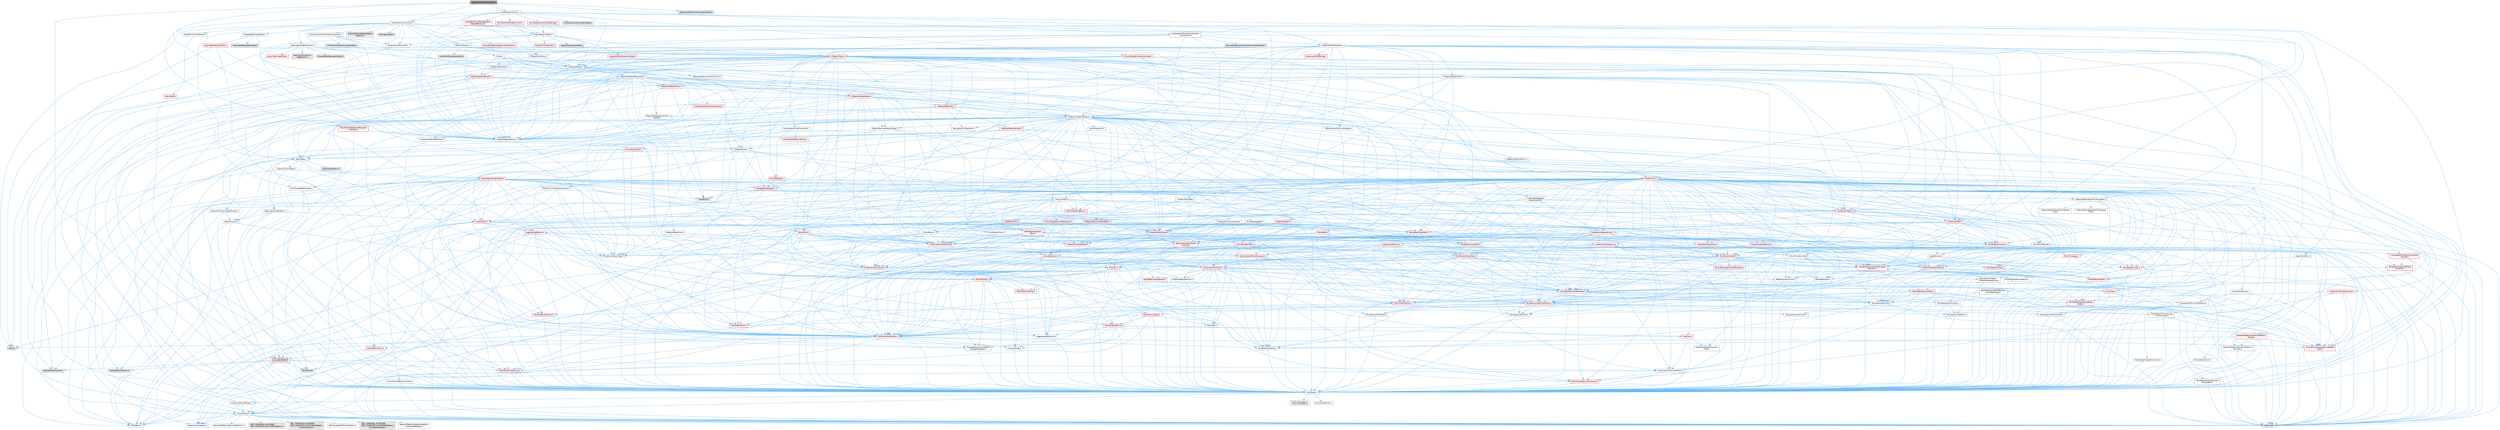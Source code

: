 digraph "SequenceMediaController.h"
{
 // INTERACTIVE_SVG=YES
 // LATEX_PDF_SIZE
  bgcolor="transparent";
  edge [fontname=Helvetica,fontsize=10,labelfontname=Helvetica,labelfontsize=10];
  node [fontname=Helvetica,fontsize=10,shape=box,height=0.2,width=0.4];
  Node1 [id="Node000001",label="SequenceMediaController.h",height=0.2,width=0.4,color="gray40", fillcolor="grey60", style="filled", fontcolor="black",tooltip=" "];
  Node1 -> Node2 [id="edge1_Node000001_Node000002",color="steelblue1",style="solid",tooltip=" "];
  Node2 [id="Node000002",label="CoreTypes.h",height=0.2,width=0.4,color="grey40", fillcolor="white", style="filled",URL="$dc/dec/CoreTypes_8h.html",tooltip=" "];
  Node2 -> Node3 [id="edge2_Node000002_Node000003",color="steelblue1",style="solid",tooltip=" "];
  Node3 [id="Node000003",label="HAL/Platform.h",height=0.2,width=0.4,color="grey40", fillcolor="white", style="filled",URL="$d9/dd0/Platform_8h.html",tooltip=" "];
  Node3 -> Node4 [id="edge3_Node000003_Node000004",color="steelblue1",style="solid",tooltip=" "];
  Node4 [id="Node000004",label="Misc/Build.h",height=0.2,width=0.4,color="grey40", fillcolor="white", style="filled",URL="$d3/dbb/Build_8h.html",tooltip=" "];
  Node3 -> Node5 [id="edge4_Node000003_Node000005",color="steelblue1",style="solid",tooltip=" "];
  Node5 [id="Node000005",label="Misc/LargeWorldCoordinates.h",height=0.2,width=0.4,color="grey40", fillcolor="white", style="filled",URL="$d2/dcb/LargeWorldCoordinates_8h.html",tooltip=" "];
  Node3 -> Node6 [id="edge5_Node000003_Node000006",color="steelblue1",style="solid",tooltip=" "];
  Node6 [id="Node000006",label="type_traits",height=0.2,width=0.4,color="grey60", fillcolor="#E0E0E0", style="filled",tooltip=" "];
  Node3 -> Node7 [id="edge6_Node000003_Node000007",color="steelblue1",style="solid",tooltip=" "];
  Node7 [id="Node000007",label="PreprocessorHelpers.h",height=0.2,width=0.4,color="grey40", fillcolor="white", style="filled",URL="$db/ddb/PreprocessorHelpers_8h.html",tooltip=" "];
  Node3 -> Node8 [id="edge7_Node000003_Node000008",color="steelblue1",style="solid",tooltip=" "];
  Node8 [id="Node000008",label="UBT_COMPILED_PLATFORM\l/UBT_COMPILED_PLATFORMPlatform\lCompilerPreSetup.h",height=0.2,width=0.4,color="grey60", fillcolor="#E0E0E0", style="filled",tooltip=" "];
  Node3 -> Node9 [id="edge8_Node000003_Node000009",color="steelblue1",style="solid",tooltip=" "];
  Node9 [id="Node000009",label="GenericPlatform/GenericPlatform\lCompilerPreSetup.h",height=0.2,width=0.4,color="grey40", fillcolor="white", style="filled",URL="$d9/dc8/GenericPlatformCompilerPreSetup_8h.html",tooltip=" "];
  Node3 -> Node10 [id="edge9_Node000003_Node000010",color="steelblue1",style="solid",tooltip=" "];
  Node10 [id="Node000010",label="GenericPlatform/GenericPlatform.h",height=0.2,width=0.4,color="grey40", fillcolor="white", style="filled",URL="$d6/d84/GenericPlatform_8h.html",tooltip=" "];
  Node3 -> Node11 [id="edge10_Node000003_Node000011",color="steelblue1",style="solid",tooltip=" "];
  Node11 [id="Node000011",label="UBT_COMPILED_PLATFORM\l/UBT_COMPILED_PLATFORMPlatform.h",height=0.2,width=0.4,color="grey60", fillcolor="#E0E0E0", style="filled",tooltip=" "];
  Node3 -> Node12 [id="edge11_Node000003_Node000012",color="steelblue1",style="solid",tooltip=" "];
  Node12 [id="Node000012",label="UBT_COMPILED_PLATFORM\l/UBT_COMPILED_PLATFORMPlatform\lCompilerSetup.h",height=0.2,width=0.4,color="grey60", fillcolor="#E0E0E0", style="filled",tooltip=" "];
  Node2 -> Node13 [id="edge12_Node000002_Node000013",color="steelblue1",style="solid",tooltip=" "];
  Node13 [id="Node000013",label="ProfilingDebugging\l/UMemoryDefines.h",height=0.2,width=0.4,color="grey40", fillcolor="white", style="filled",URL="$d2/da2/UMemoryDefines_8h.html",tooltip=" "];
  Node2 -> Node14 [id="edge13_Node000002_Node000014",color="steelblue1",style="solid",tooltip=" "];
  Node14 [id="Node000014",label="Misc/CoreMiscDefines.h",height=0.2,width=0.4,color="grey40", fillcolor="white", style="filled",URL="$da/d38/CoreMiscDefines_8h.html",tooltip=" "];
  Node14 -> Node3 [id="edge14_Node000014_Node000003",color="steelblue1",style="solid",tooltip=" "];
  Node14 -> Node7 [id="edge15_Node000014_Node000007",color="steelblue1",style="solid",tooltip=" "];
  Node2 -> Node15 [id="edge16_Node000002_Node000015",color="steelblue1",style="solid",tooltip=" "];
  Node15 [id="Node000015",label="Misc/CoreDefines.h",height=0.2,width=0.4,color="grey40", fillcolor="white", style="filled",URL="$d3/dd2/CoreDefines_8h.html",tooltip=" "];
  Node1 -> Node16 [id="edge17_Node000001_Node000016",color="steelblue1",style="solid",tooltip=" "];
  Node16 [id="Node000016",label="UObject/ObjectMacros.h",height=0.2,width=0.4,color="grey40", fillcolor="white", style="filled",URL="$d8/d8d/ObjectMacros_8h.html",tooltip=" "];
  Node16 -> Node17 [id="edge18_Node000016_Node000017",color="steelblue1",style="solid",tooltip=" "];
  Node17 [id="Node000017",label="Misc/EnumClassFlags.h",height=0.2,width=0.4,color="grey40", fillcolor="white", style="filled",URL="$d8/de7/EnumClassFlags_8h.html",tooltip=" "];
  Node16 -> Node18 [id="edge19_Node000016_Node000018",color="steelblue1",style="solid",tooltip=" "];
  Node18 [id="Node000018",label="UObject/Script.h",height=0.2,width=0.4,color="grey40", fillcolor="white", style="filled",URL="$de/dc6/Script_8h.html",tooltip=" "];
  Node18 -> Node19 [id="edge20_Node000018_Node000019",color="steelblue1",style="solid",tooltip=" "];
  Node19 [id="Node000019",label="Delegates/Delegate.h",height=0.2,width=0.4,color="red", fillcolor="#FFF0F0", style="filled",URL="$d4/d80/Delegate_8h.html",tooltip=" "];
  Node19 -> Node2 [id="edge21_Node000019_Node000002",color="steelblue1",style="solid",tooltip=" "];
  Node19 -> Node20 [id="edge22_Node000019_Node000020",color="steelblue1",style="solid",tooltip=" "];
  Node20 [id="Node000020",label="Misc/AssertionMacros.h",height=0.2,width=0.4,color="red", fillcolor="#FFF0F0", style="filled",URL="$d0/dfa/AssertionMacros_8h.html",tooltip=" "];
  Node20 -> Node2 [id="edge23_Node000020_Node000002",color="steelblue1",style="solid",tooltip=" "];
  Node20 -> Node3 [id="edge24_Node000020_Node000003",color="steelblue1",style="solid",tooltip=" "];
  Node20 -> Node21 [id="edge25_Node000020_Node000021",color="steelblue1",style="solid",tooltip=" "];
  Node21 [id="Node000021",label="HAL/PlatformMisc.h",height=0.2,width=0.4,color="red", fillcolor="#FFF0F0", style="filled",URL="$d0/df5/PlatformMisc_8h.html",tooltip=" "];
  Node21 -> Node2 [id="edge26_Node000021_Node000002",color="steelblue1",style="solid",tooltip=" "];
  Node21 -> Node48 [id="edge27_Node000021_Node000048",color="steelblue1",style="solid",tooltip=" "];
  Node48 [id="Node000048",label="ProfilingDebugging\l/CpuProfilerTrace.h",height=0.2,width=0.4,color="red", fillcolor="#FFF0F0", style="filled",URL="$da/dcb/CpuProfilerTrace_8h.html",tooltip=" "];
  Node48 -> Node2 [id="edge28_Node000048_Node000002",color="steelblue1",style="solid",tooltip=" "];
  Node48 -> Node29 [id="edge29_Node000048_Node000029",color="steelblue1",style="solid",tooltip=" "];
  Node29 [id="Node000029",label="Containers/ContainersFwd.h",height=0.2,width=0.4,color="grey40", fillcolor="white", style="filled",URL="$d4/d0a/ContainersFwd_8h.html",tooltip=" "];
  Node29 -> Node3 [id="edge30_Node000029_Node000003",color="steelblue1",style="solid",tooltip=" "];
  Node29 -> Node2 [id="edge31_Node000029_Node000002",color="steelblue1",style="solid",tooltip=" "];
  Node29 -> Node26 [id="edge32_Node000029_Node000026",color="steelblue1",style="solid",tooltip=" "];
  Node26 [id="Node000026",label="Traits/IsContiguousContainer.h",height=0.2,width=0.4,color="red", fillcolor="#FFF0F0", style="filled",URL="$d5/d3c/IsContiguousContainer_8h.html",tooltip=" "];
  Node26 -> Node2 [id="edge33_Node000026_Node000002",color="steelblue1",style="solid",tooltip=" "];
  Node48 -> Node49 [id="edge34_Node000048_Node000049",color="steelblue1",style="solid",tooltip=" "];
  Node49 [id="Node000049",label="HAL/PlatformAtomics.h",height=0.2,width=0.4,color="red", fillcolor="#FFF0F0", style="filled",URL="$d3/d36/PlatformAtomics_8h.html",tooltip=" "];
  Node49 -> Node2 [id="edge35_Node000049_Node000002",color="steelblue1",style="solid",tooltip=" "];
  Node48 -> Node7 [id="edge36_Node000048_Node000007",color="steelblue1",style="solid",tooltip=" "];
  Node48 -> Node4 [id="edge37_Node000048_Node000004",color="steelblue1",style="solid",tooltip=" "];
  Node48 -> Node53 [id="edge38_Node000048_Node000053",color="steelblue1",style="solid",tooltip=" "];
  Node53 [id="Node000053",label="Trace/Detail/Channel.h",height=0.2,width=0.4,color="grey60", fillcolor="#E0E0E0", style="filled",tooltip=" "];
  Node48 -> Node54 [id="edge39_Node000048_Node000054",color="steelblue1",style="solid",tooltip=" "];
  Node54 [id="Node000054",label="Trace/Detail/Channel.inl",height=0.2,width=0.4,color="grey60", fillcolor="#E0E0E0", style="filled",tooltip=" "];
  Node48 -> Node55 [id="edge40_Node000048_Node000055",color="steelblue1",style="solid",tooltip=" "];
  Node55 [id="Node000055",label="Trace/Trace.h",height=0.2,width=0.4,color="grey60", fillcolor="#E0E0E0", style="filled",tooltip=" "];
  Node20 -> Node7 [id="edge41_Node000020_Node000007",color="steelblue1",style="solid",tooltip=" "];
  Node20 -> Node56 [id="edge42_Node000020_Node000056",color="steelblue1",style="solid",tooltip=" "];
  Node56 [id="Node000056",label="Templates/EnableIf.h",height=0.2,width=0.4,color="grey40", fillcolor="white", style="filled",URL="$d7/d60/EnableIf_8h.html",tooltip=" "];
  Node56 -> Node2 [id="edge43_Node000056_Node000002",color="steelblue1",style="solid",tooltip=" "];
  Node20 -> Node57 [id="edge44_Node000020_Node000057",color="steelblue1",style="solid",tooltip=" "];
  Node57 [id="Node000057",label="Templates/IsArrayOrRefOf\lTypeByPredicate.h",height=0.2,width=0.4,color="grey40", fillcolor="white", style="filled",URL="$d6/da1/IsArrayOrRefOfTypeByPredicate_8h.html",tooltip=" "];
  Node57 -> Node2 [id="edge45_Node000057_Node000002",color="steelblue1",style="solid",tooltip=" "];
  Node20 -> Node60 [id="edge46_Node000020_Node000060",color="steelblue1",style="solid",tooltip=" "];
  Node60 [id="Node000060",label="Traits/IsCharEncodingCompatible\lWith.h",height=0.2,width=0.4,color="red", fillcolor="#FFF0F0", style="filled",URL="$df/dd1/IsCharEncodingCompatibleWith_8h.html",tooltip=" "];
  Node60 -> Node6 [id="edge47_Node000060_Node000006",color="steelblue1",style="solid",tooltip=" "];
  Node20 -> Node62 [id="edge48_Node000020_Node000062",color="steelblue1",style="solid",tooltip=" "];
  Node62 [id="Node000062",label="Misc/VarArgs.h",height=0.2,width=0.4,color="grey40", fillcolor="white", style="filled",URL="$d5/d6f/VarArgs_8h.html",tooltip=" "];
  Node62 -> Node2 [id="edge49_Node000062_Node000002",color="steelblue1",style="solid",tooltip=" "];
  Node20 -> Node69 [id="edge50_Node000020_Node000069",color="steelblue1",style="solid",tooltip=" "];
  Node69 [id="Node000069",label="atomic",height=0.2,width=0.4,color="grey60", fillcolor="#E0E0E0", style="filled",tooltip=" "];
  Node19 -> Node70 [id="edge51_Node000019_Node000070",color="steelblue1",style="solid",tooltip=" "];
  Node70 [id="Node000070",label="UObject/NameTypes.h",height=0.2,width=0.4,color="red", fillcolor="#FFF0F0", style="filled",URL="$d6/d35/NameTypes_8h.html",tooltip=" "];
  Node70 -> Node2 [id="edge52_Node000070_Node000002",color="steelblue1",style="solid",tooltip=" "];
  Node70 -> Node20 [id="edge53_Node000070_Node000020",color="steelblue1",style="solid",tooltip=" "];
  Node70 -> Node71 [id="edge54_Node000070_Node000071",color="steelblue1",style="solid",tooltip=" "];
  Node71 [id="Node000071",label="HAL/UnrealMemory.h",height=0.2,width=0.4,color="red", fillcolor="#FFF0F0", style="filled",URL="$d9/d96/UnrealMemory_8h.html",tooltip=" "];
  Node71 -> Node2 [id="edge55_Node000071_Node000002",color="steelblue1",style="solid",tooltip=" "];
  Node71 -> Node75 [id="edge56_Node000071_Node000075",color="steelblue1",style="solid",tooltip=" "];
  Node75 [id="Node000075",label="HAL/MemoryBase.h",height=0.2,width=0.4,color="red", fillcolor="#FFF0F0", style="filled",URL="$d6/d9f/MemoryBase_8h.html",tooltip=" "];
  Node75 -> Node2 [id="edge57_Node000075_Node000002",color="steelblue1",style="solid",tooltip=" "];
  Node75 -> Node49 [id="edge58_Node000075_Node000049",color="steelblue1",style="solid",tooltip=" "];
  Node75 -> Node33 [id="edge59_Node000075_Node000033",color="steelblue1",style="solid",tooltip=" "];
  Node33 [id="Node000033",label="HAL/PlatformCrt.h",height=0.2,width=0.4,color="red", fillcolor="#FFF0F0", style="filled",URL="$d8/d75/PlatformCrt_8h.html",tooltip=" "];
  Node75 -> Node76 [id="edge60_Node000075_Node000076",color="steelblue1",style="solid",tooltip=" "];
  Node76 [id="Node000076",label="Misc/Exec.h",height=0.2,width=0.4,color="grey40", fillcolor="white", style="filled",URL="$de/ddb/Exec_8h.html",tooltip=" "];
  Node76 -> Node2 [id="edge61_Node000076_Node000002",color="steelblue1",style="solid",tooltip=" "];
  Node76 -> Node20 [id="edge62_Node000076_Node000020",color="steelblue1",style="solid",tooltip=" "];
  Node75 -> Node77 [id="edge63_Node000075_Node000077",color="steelblue1",style="solid",tooltip=" "];
  Node77 [id="Node000077",label="Misc/OutputDevice.h",height=0.2,width=0.4,color="red", fillcolor="#FFF0F0", style="filled",URL="$d7/d32/OutputDevice_8h.html",tooltip=" "];
  Node77 -> Node28 [id="edge64_Node000077_Node000028",color="steelblue1",style="solid",tooltip=" "];
  Node28 [id="Node000028",label="CoreFwd.h",height=0.2,width=0.4,color="red", fillcolor="#FFF0F0", style="filled",URL="$d1/d1e/CoreFwd_8h.html",tooltip=" "];
  Node28 -> Node2 [id="edge65_Node000028_Node000002",color="steelblue1",style="solid",tooltip=" "];
  Node28 -> Node29 [id="edge66_Node000028_Node000029",color="steelblue1",style="solid",tooltip=" "];
  Node28 -> Node31 [id="edge67_Node000028_Node000031",color="steelblue1",style="solid",tooltip=" "];
  Node31 [id="Node000031",label="UObject/UObjectHierarchy\lFwd.h",height=0.2,width=0.4,color="grey40", fillcolor="white", style="filled",URL="$d3/d13/UObjectHierarchyFwd_8h.html",tooltip=" "];
  Node77 -> Node2 [id="edge68_Node000077_Node000002",color="steelblue1",style="solid",tooltip=" "];
  Node77 -> Node78 [id="edge69_Node000077_Node000078",color="steelblue1",style="solid",tooltip=" "];
  Node78 [id="Node000078",label="Logging/LogVerbosity.h",height=0.2,width=0.4,color="grey40", fillcolor="white", style="filled",URL="$d2/d8f/LogVerbosity_8h.html",tooltip=" "];
  Node78 -> Node2 [id="edge70_Node000078_Node000002",color="steelblue1",style="solid",tooltip=" "];
  Node77 -> Node62 [id="edge71_Node000077_Node000062",color="steelblue1",style="solid",tooltip=" "];
  Node77 -> Node57 [id="edge72_Node000077_Node000057",color="steelblue1",style="solid",tooltip=" "];
  Node77 -> Node60 [id="edge73_Node000077_Node000060",color="steelblue1",style="solid",tooltip=" "];
  Node71 -> Node88 [id="edge74_Node000071_Node000088",color="steelblue1",style="solid",tooltip=" "];
  Node88 [id="Node000088",label="HAL/PlatformMemory.h",height=0.2,width=0.4,color="red", fillcolor="#FFF0F0", style="filled",URL="$de/d68/PlatformMemory_8h.html",tooltip=" "];
  Node88 -> Node2 [id="edge75_Node000088_Node000002",color="steelblue1",style="solid",tooltip=" "];
  Node71 -> Node91 [id="edge76_Node000071_Node000091",color="steelblue1",style="solid",tooltip=" "];
  Node91 [id="Node000091",label="Templates/IsPointer.h",height=0.2,width=0.4,color="grey40", fillcolor="white", style="filled",URL="$d7/d05/IsPointer_8h.html",tooltip=" "];
  Node91 -> Node2 [id="edge77_Node000091_Node000002",color="steelblue1",style="solid",tooltip=" "];
  Node70 -> Node92 [id="edge78_Node000070_Node000092",color="steelblue1",style="solid",tooltip=" "];
  Node92 [id="Node000092",label="Templates/UnrealTypeTraits.h",height=0.2,width=0.4,color="red", fillcolor="#FFF0F0", style="filled",URL="$d2/d2d/UnrealTypeTraits_8h.html",tooltip=" "];
  Node92 -> Node2 [id="edge79_Node000092_Node000002",color="steelblue1",style="solid",tooltip=" "];
  Node92 -> Node91 [id="edge80_Node000092_Node000091",color="steelblue1",style="solid",tooltip=" "];
  Node92 -> Node20 [id="edge81_Node000092_Node000020",color="steelblue1",style="solid",tooltip=" "];
  Node92 -> Node84 [id="edge82_Node000092_Node000084",color="steelblue1",style="solid",tooltip=" "];
  Node84 [id="Node000084",label="Templates/AndOrNot.h",height=0.2,width=0.4,color="grey40", fillcolor="white", style="filled",URL="$db/d0a/AndOrNot_8h.html",tooltip=" "];
  Node84 -> Node2 [id="edge83_Node000084_Node000002",color="steelblue1",style="solid",tooltip=" "];
  Node92 -> Node56 [id="edge84_Node000092_Node000056",color="steelblue1",style="solid",tooltip=" "];
  Node92 -> Node93 [id="edge85_Node000092_Node000093",color="steelblue1",style="solid",tooltip=" "];
  Node93 [id="Node000093",label="Templates/IsArithmetic.h",height=0.2,width=0.4,color="grey40", fillcolor="white", style="filled",URL="$d2/d5d/IsArithmetic_8h.html",tooltip=" "];
  Node93 -> Node2 [id="edge86_Node000093_Node000002",color="steelblue1",style="solid",tooltip=" "];
  Node92 -> Node95 [id="edge87_Node000092_Node000095",color="steelblue1",style="solid",tooltip=" "];
  Node95 [id="Node000095",label="Templates/IsPODType.h",height=0.2,width=0.4,color="grey40", fillcolor="white", style="filled",URL="$d7/db1/IsPODType_8h.html",tooltip=" "];
  Node95 -> Node2 [id="edge88_Node000095_Node000002",color="steelblue1",style="solid",tooltip=" "];
  Node92 -> Node96 [id="edge89_Node000092_Node000096",color="steelblue1",style="solid",tooltip=" "];
  Node96 [id="Node000096",label="Templates/IsUECoreType.h",height=0.2,width=0.4,color="grey40", fillcolor="white", style="filled",URL="$d1/db8/IsUECoreType_8h.html",tooltip=" "];
  Node96 -> Node2 [id="edge90_Node000096_Node000002",color="steelblue1",style="solid",tooltip=" "];
  Node96 -> Node6 [id="edge91_Node000096_Node000006",color="steelblue1",style="solid",tooltip=" "];
  Node92 -> Node85 [id="edge92_Node000092_Node000085",color="steelblue1",style="solid",tooltip=" "];
  Node85 [id="Node000085",label="Templates/IsTriviallyCopy\lConstructible.h",height=0.2,width=0.4,color="grey40", fillcolor="white", style="filled",URL="$d3/d78/IsTriviallyCopyConstructible_8h.html",tooltip=" "];
  Node85 -> Node2 [id="edge93_Node000085_Node000002",color="steelblue1",style="solid",tooltip=" "];
  Node85 -> Node6 [id="edge94_Node000085_Node000006",color="steelblue1",style="solid",tooltip=" "];
  Node70 -> Node97 [id="edge95_Node000070_Node000097",color="steelblue1",style="solid",tooltip=" "];
  Node97 [id="Node000097",label="Templates/UnrealTemplate.h",height=0.2,width=0.4,color="red", fillcolor="#FFF0F0", style="filled",URL="$d4/d24/UnrealTemplate_8h.html",tooltip=" "];
  Node97 -> Node2 [id="edge96_Node000097_Node000002",color="steelblue1",style="solid",tooltip=" "];
  Node97 -> Node91 [id="edge97_Node000097_Node000091",color="steelblue1",style="solid",tooltip=" "];
  Node97 -> Node71 [id="edge98_Node000097_Node000071",color="steelblue1",style="solid",tooltip=" "];
  Node97 -> Node92 [id="edge99_Node000097_Node000092",color="steelblue1",style="solid",tooltip=" "];
  Node97 -> Node100 [id="edge100_Node000097_Node000100",color="steelblue1",style="solid",tooltip=" "];
  Node100 [id="Node000100",label="Templates/RemoveReference.h",height=0.2,width=0.4,color="grey40", fillcolor="white", style="filled",URL="$da/dbe/RemoveReference_8h.html",tooltip=" "];
  Node100 -> Node2 [id="edge101_Node000100_Node000002",color="steelblue1",style="solid",tooltip=" "];
  Node97 -> Node64 [id="edge102_Node000097_Node000064",color="steelblue1",style="solid",tooltip=" "];
  Node64 [id="Node000064",label="Templates/Requires.h",height=0.2,width=0.4,color="grey40", fillcolor="white", style="filled",URL="$dc/d96/Requires_8h.html",tooltip=" "];
  Node64 -> Node56 [id="edge103_Node000064_Node000056",color="steelblue1",style="solid",tooltip=" "];
  Node64 -> Node6 [id="edge104_Node000064_Node000006",color="steelblue1",style="solid",tooltip=" "];
  Node97 -> Node101 [id="edge105_Node000097_Node000101",color="steelblue1",style="solid",tooltip=" "];
  Node101 [id="Node000101",label="Templates/TypeCompatible\lBytes.h",height=0.2,width=0.4,color="red", fillcolor="#FFF0F0", style="filled",URL="$df/d0a/TypeCompatibleBytes_8h.html",tooltip=" "];
  Node101 -> Node2 [id="edge106_Node000101_Node000002",color="steelblue1",style="solid",tooltip=" "];
  Node101 -> Node6 [id="edge107_Node000101_Node000006",color="steelblue1",style="solid",tooltip=" "];
  Node97 -> Node26 [id="edge108_Node000097_Node000026",color="steelblue1",style="solid",tooltip=" "];
  Node97 -> Node6 [id="edge109_Node000097_Node000006",color="steelblue1",style="solid",tooltip=" "];
  Node70 -> Node103 [id="edge110_Node000070_Node000103",color="steelblue1",style="solid",tooltip=" "];
  Node103 [id="Node000103",label="Containers/UnrealString.h",height=0.2,width=0.4,color="red", fillcolor="#FFF0F0", style="filled",URL="$d5/dba/UnrealString_8h.html",tooltip=" "];
  Node70 -> Node110 [id="edge111_Node000070_Node000110",color="steelblue1",style="solid",tooltip=" "];
  Node110 [id="Node000110",label="Containers/StringConv.h",height=0.2,width=0.4,color="red", fillcolor="#FFF0F0", style="filled",URL="$d3/ddf/StringConv_8h.html",tooltip=" "];
  Node110 -> Node2 [id="edge112_Node000110_Node000002",color="steelblue1",style="solid",tooltip=" "];
  Node110 -> Node20 [id="edge113_Node000110_Node000020",color="steelblue1",style="solid",tooltip=" "];
  Node110 -> Node111 [id="edge114_Node000110_Node000111",color="steelblue1",style="solid",tooltip=" "];
  Node111 [id="Node000111",label="Containers/ContainerAllocation\lPolicies.h",height=0.2,width=0.4,color="red", fillcolor="#FFF0F0", style="filled",URL="$d7/dff/ContainerAllocationPolicies_8h.html",tooltip=" "];
  Node111 -> Node2 [id="edge115_Node000111_Node000002",color="steelblue1",style="solid",tooltip=" "];
  Node111 -> Node111 [id="edge116_Node000111_Node000111",color="steelblue1",style="solid",tooltip=" "];
  Node111 -> Node113 [id="edge117_Node000111_Node000113",color="steelblue1",style="solid",tooltip=" "];
  Node113 [id="Node000113",label="HAL/PlatformMath.h",height=0.2,width=0.4,color="red", fillcolor="#FFF0F0", style="filled",URL="$dc/d53/PlatformMath_8h.html",tooltip=" "];
  Node113 -> Node2 [id="edge118_Node000113_Node000002",color="steelblue1",style="solid",tooltip=" "];
  Node111 -> Node71 [id="edge119_Node000111_Node000071",color="steelblue1",style="solid",tooltip=" "];
  Node111 -> Node43 [id="edge120_Node000111_Node000043",color="steelblue1",style="solid",tooltip=" "];
  Node43 [id="Node000043",label="Math/NumericLimits.h",height=0.2,width=0.4,color="grey40", fillcolor="white", style="filled",URL="$df/d1b/NumericLimits_8h.html",tooltip=" "];
  Node43 -> Node2 [id="edge121_Node000043_Node000002",color="steelblue1",style="solid",tooltip=" "];
  Node111 -> Node20 [id="edge122_Node000111_Node000020",color="steelblue1",style="solid",tooltip=" "];
  Node111 -> Node122 [id="edge123_Node000111_Node000122",color="steelblue1",style="solid",tooltip=" "];
  Node122 [id="Node000122",label="Templates/MemoryOps.h",height=0.2,width=0.4,color="red", fillcolor="#FFF0F0", style="filled",URL="$db/dea/MemoryOps_8h.html",tooltip=" "];
  Node122 -> Node2 [id="edge124_Node000122_Node000002",color="steelblue1",style="solid",tooltip=" "];
  Node122 -> Node71 [id="edge125_Node000122_Node000071",color="steelblue1",style="solid",tooltip=" "];
  Node122 -> Node86 [id="edge126_Node000122_Node000086",color="steelblue1",style="solid",tooltip=" "];
  Node86 [id="Node000086",label="Templates/IsTriviallyCopy\lAssignable.h",height=0.2,width=0.4,color="grey40", fillcolor="white", style="filled",URL="$d2/df2/IsTriviallyCopyAssignable_8h.html",tooltip=" "];
  Node86 -> Node2 [id="edge127_Node000086_Node000002",color="steelblue1",style="solid",tooltip=" "];
  Node86 -> Node6 [id="edge128_Node000086_Node000006",color="steelblue1",style="solid",tooltip=" "];
  Node122 -> Node85 [id="edge129_Node000122_Node000085",color="steelblue1",style="solid",tooltip=" "];
  Node122 -> Node64 [id="edge130_Node000122_Node000064",color="steelblue1",style="solid",tooltip=" "];
  Node122 -> Node92 [id="edge131_Node000122_Node000092",color="steelblue1",style="solid",tooltip=" "];
  Node122 -> Node6 [id="edge132_Node000122_Node000006",color="steelblue1",style="solid",tooltip=" "];
  Node111 -> Node101 [id="edge133_Node000111_Node000101",color="steelblue1",style="solid",tooltip=" "];
  Node111 -> Node6 [id="edge134_Node000111_Node000006",color="steelblue1",style="solid",tooltip=" "];
  Node110 -> Node123 [id="edge135_Node000110_Node000123",color="steelblue1",style="solid",tooltip=" "];
  Node123 [id="Node000123",label="Containers/Array.h",height=0.2,width=0.4,color="red", fillcolor="#FFF0F0", style="filled",URL="$df/dd0/Array_8h.html",tooltip=" "];
  Node123 -> Node2 [id="edge136_Node000123_Node000002",color="steelblue1",style="solid",tooltip=" "];
  Node123 -> Node20 [id="edge137_Node000123_Node000020",color="steelblue1",style="solid",tooltip=" "];
  Node123 -> Node71 [id="edge138_Node000123_Node000071",color="steelblue1",style="solid",tooltip=" "];
  Node123 -> Node92 [id="edge139_Node000123_Node000092",color="steelblue1",style="solid",tooltip=" "];
  Node123 -> Node97 [id="edge140_Node000123_Node000097",color="steelblue1",style="solid",tooltip=" "];
  Node123 -> Node111 [id="edge141_Node000123_Node000111",color="steelblue1",style="solid",tooltip=" "];
  Node123 -> Node130 [id="edge142_Node000123_Node000130",color="steelblue1",style="solid",tooltip=" "];
  Node130 [id="Node000130",label="Serialization/Archive.h",height=0.2,width=0.4,color="red", fillcolor="#FFF0F0", style="filled",URL="$d7/d3b/Archive_8h.html",tooltip=" "];
  Node130 -> Node28 [id="edge143_Node000130_Node000028",color="steelblue1",style="solid",tooltip=" "];
  Node130 -> Node2 [id="edge144_Node000130_Node000002",color="steelblue1",style="solid",tooltip=" "];
  Node130 -> Node131 [id="edge145_Node000130_Node000131",color="steelblue1",style="solid",tooltip=" "];
  Node131 [id="Node000131",label="HAL/PlatformProperties.h",height=0.2,width=0.4,color="red", fillcolor="#FFF0F0", style="filled",URL="$d9/db0/PlatformProperties_8h.html",tooltip=" "];
  Node131 -> Node2 [id="edge146_Node000131_Node000002",color="steelblue1",style="solid",tooltip=" "];
  Node130 -> Node134 [id="edge147_Node000130_Node000134",color="steelblue1",style="solid",tooltip=" "];
  Node134 [id="Node000134",label="Internationalization\l/TextNamespaceFwd.h",height=0.2,width=0.4,color="grey40", fillcolor="white", style="filled",URL="$d8/d97/TextNamespaceFwd_8h.html",tooltip=" "];
  Node134 -> Node2 [id="edge148_Node000134_Node000002",color="steelblue1",style="solid",tooltip=" "];
  Node130 -> Node20 [id="edge149_Node000130_Node000020",color="steelblue1",style="solid",tooltip=" "];
  Node130 -> Node4 [id="edge150_Node000130_Node000004",color="steelblue1",style="solid",tooltip=" "];
  Node130 -> Node135 [id="edge151_Node000130_Node000135",color="steelblue1",style="solid",tooltip=" "];
  Node135 [id="Node000135",label="Misc/EngineVersionBase.h",height=0.2,width=0.4,color="grey40", fillcolor="white", style="filled",URL="$d5/d2b/EngineVersionBase_8h.html",tooltip=" "];
  Node135 -> Node2 [id="edge152_Node000135_Node000002",color="steelblue1",style="solid",tooltip=" "];
  Node130 -> Node62 [id="edge153_Node000130_Node000062",color="steelblue1",style="solid",tooltip=" "];
  Node130 -> Node56 [id="edge154_Node000130_Node000056",color="steelblue1",style="solid",tooltip=" "];
  Node130 -> Node57 [id="edge155_Node000130_Node000057",color="steelblue1",style="solid",tooltip=" "];
  Node130 -> Node138 [id="edge156_Node000130_Node000138",color="steelblue1",style="solid",tooltip=" "];
  Node138 [id="Node000138",label="Templates/IsEnumClass.h",height=0.2,width=0.4,color="grey40", fillcolor="white", style="filled",URL="$d7/d15/IsEnumClass_8h.html",tooltip=" "];
  Node138 -> Node2 [id="edge157_Node000138_Node000002",color="steelblue1",style="solid",tooltip=" "];
  Node138 -> Node84 [id="edge158_Node000138_Node000084",color="steelblue1",style="solid",tooltip=" "];
  Node130 -> Node97 [id="edge159_Node000130_Node000097",color="steelblue1",style="solid",tooltip=" "];
  Node130 -> Node60 [id="edge160_Node000130_Node000060",color="steelblue1",style="solid",tooltip=" "];
  Node130 -> Node139 [id="edge161_Node000130_Node000139",color="steelblue1",style="solid",tooltip=" "];
  Node139 [id="Node000139",label="UObject/ObjectVersion.h",height=0.2,width=0.4,color="grey40", fillcolor="white", style="filled",URL="$da/d63/ObjectVersion_8h.html",tooltip=" "];
  Node139 -> Node2 [id="edge162_Node000139_Node000002",color="steelblue1",style="solid",tooltip=" "];
  Node123 -> Node156 [id="edge163_Node000123_Node000156",color="steelblue1",style="solid",tooltip=" "];
  Node156 [id="Node000156",label="Templates/Invoke.h",height=0.2,width=0.4,color="red", fillcolor="#FFF0F0", style="filled",URL="$d7/deb/Invoke_8h.html",tooltip=" "];
  Node156 -> Node2 [id="edge164_Node000156_Node000002",color="steelblue1",style="solid",tooltip=" "];
  Node156 -> Node97 [id="edge165_Node000156_Node000097",color="steelblue1",style="solid",tooltip=" "];
  Node156 -> Node6 [id="edge166_Node000156_Node000006",color="steelblue1",style="solid",tooltip=" "];
  Node123 -> Node161 [id="edge167_Node000123_Node000161",color="steelblue1",style="solid",tooltip=" "];
  Node161 [id="Node000161",label="Templates/Less.h",height=0.2,width=0.4,color="grey40", fillcolor="white", style="filled",URL="$de/dc8/Less_8h.html",tooltip=" "];
  Node161 -> Node2 [id="edge168_Node000161_Node000002",color="steelblue1",style="solid",tooltip=" "];
  Node161 -> Node97 [id="edge169_Node000161_Node000097",color="steelblue1",style="solid",tooltip=" "];
  Node123 -> Node168 [id="edge170_Node000123_Node000168",color="steelblue1",style="solid",tooltip=" "];
  Node168 [id="Node000168",label="Templates/LosesQualifiers\lFromTo.h",height=0.2,width=0.4,color="red", fillcolor="#FFF0F0", style="filled",URL="$d2/db3/LosesQualifiersFromTo_8h.html",tooltip=" "];
  Node168 -> Node6 [id="edge171_Node000168_Node000006",color="steelblue1",style="solid",tooltip=" "];
  Node123 -> Node64 [id="edge172_Node000123_Node000064",color="steelblue1",style="solid",tooltip=" "];
  Node123 -> Node169 [id="edge173_Node000123_Node000169",color="steelblue1",style="solid",tooltip=" "];
  Node169 [id="Node000169",label="Templates/Sorting.h",height=0.2,width=0.4,color="red", fillcolor="#FFF0F0", style="filled",URL="$d3/d9e/Sorting_8h.html",tooltip=" "];
  Node169 -> Node2 [id="edge174_Node000169_Node000002",color="steelblue1",style="solid",tooltip=" "];
  Node169 -> Node113 [id="edge175_Node000169_Node000113",color="steelblue1",style="solid",tooltip=" "];
  Node169 -> Node161 [id="edge176_Node000169_Node000161",color="steelblue1",style="solid",tooltip=" "];
  Node123 -> Node173 [id="edge177_Node000123_Node000173",color="steelblue1",style="solid",tooltip=" "];
  Node173 [id="Node000173",label="Templates/AlignmentTemplates.h",height=0.2,width=0.4,color="red", fillcolor="#FFF0F0", style="filled",URL="$dd/d32/AlignmentTemplates_8h.html",tooltip=" "];
  Node173 -> Node2 [id="edge178_Node000173_Node000002",color="steelblue1",style="solid",tooltip=" "];
  Node173 -> Node91 [id="edge179_Node000173_Node000091",color="steelblue1",style="solid",tooltip=" "];
  Node123 -> Node6 [id="edge180_Node000123_Node000006",color="steelblue1",style="solid",tooltip=" "];
  Node110 -> Node147 [id="edge181_Node000110_Node000147",color="steelblue1",style="solid",tooltip=" "];
  Node147 [id="Node000147",label="Misc/CString.h",height=0.2,width=0.4,color="red", fillcolor="#FFF0F0", style="filled",URL="$d2/d49/CString_8h.html",tooltip=" "];
  Node147 -> Node2 [id="edge182_Node000147_Node000002",color="steelblue1",style="solid",tooltip=" "];
  Node147 -> Node33 [id="edge183_Node000147_Node000033",color="steelblue1",style="solid",tooltip=" "];
  Node147 -> Node73 [id="edge184_Node000147_Node000073",color="steelblue1",style="solid",tooltip=" "];
  Node73 [id="Node000073",label="HAL/PlatformString.h",height=0.2,width=0.4,color="red", fillcolor="#FFF0F0", style="filled",URL="$db/db5/PlatformString_8h.html",tooltip=" "];
  Node73 -> Node2 [id="edge185_Node000073_Node000002",color="steelblue1",style="solid",tooltip=" "];
  Node147 -> Node20 [id="edge186_Node000147_Node000020",color="steelblue1",style="solid",tooltip=" "];
  Node147 -> Node148 [id="edge187_Node000147_Node000148",color="steelblue1",style="solid",tooltip=" "];
  Node148 [id="Node000148",label="Misc/Char.h",height=0.2,width=0.4,color="red", fillcolor="#FFF0F0", style="filled",URL="$d0/d58/Char_8h.html",tooltip=" "];
  Node148 -> Node2 [id="edge188_Node000148_Node000002",color="steelblue1",style="solid",tooltip=" "];
  Node148 -> Node6 [id="edge189_Node000148_Node000006",color="steelblue1",style="solid",tooltip=" "];
  Node147 -> Node62 [id="edge190_Node000147_Node000062",color="steelblue1",style="solid",tooltip=" "];
  Node147 -> Node57 [id="edge191_Node000147_Node000057",color="steelblue1",style="solid",tooltip=" "];
  Node147 -> Node60 [id="edge192_Node000147_Node000060",color="steelblue1",style="solid",tooltip=" "];
  Node110 -> Node97 [id="edge193_Node000110_Node000097",color="steelblue1",style="solid",tooltip=" "];
  Node110 -> Node92 [id="edge194_Node000110_Node000092",color="steelblue1",style="solid",tooltip=" "];
  Node110 -> Node60 [id="edge195_Node000110_Node000060",color="steelblue1",style="solid",tooltip=" "];
  Node110 -> Node26 [id="edge196_Node000110_Node000026",color="steelblue1",style="solid",tooltip=" "];
  Node110 -> Node6 [id="edge197_Node000110_Node000006",color="steelblue1",style="solid",tooltip=" "];
  Node70 -> Node23 [id="edge198_Node000070_Node000023",color="steelblue1",style="solid",tooltip=" "];
  Node23 [id="Node000023",label="Containers/StringFwd.h",height=0.2,width=0.4,color="red", fillcolor="#FFF0F0", style="filled",URL="$df/d37/StringFwd_8h.html",tooltip=" "];
  Node23 -> Node2 [id="edge199_Node000023_Node000002",color="steelblue1",style="solid",tooltip=" "];
  Node23 -> Node26 [id="edge200_Node000023_Node000026",color="steelblue1",style="solid",tooltip=" "];
  Node70 -> Node175 [id="edge201_Node000070_Node000175",color="steelblue1",style="solid",tooltip=" "];
  Node175 [id="Node000175",label="UObject/UnrealNames.h",height=0.2,width=0.4,color="red", fillcolor="#FFF0F0", style="filled",URL="$d8/db1/UnrealNames_8h.html",tooltip=" "];
  Node175 -> Node2 [id="edge202_Node000175_Node000002",color="steelblue1",style="solid",tooltip=" "];
  Node70 -> Node141 [id="edge203_Node000070_Node000141",color="steelblue1",style="solid",tooltip=" "];
  Node141 [id="Node000141",label="Serialization/MemoryLayout.h",height=0.2,width=0.4,color="red", fillcolor="#FFF0F0", style="filled",URL="$d7/d66/MemoryLayout_8h.html",tooltip=" "];
  Node141 -> Node23 [id="edge204_Node000141_Node000023",color="steelblue1",style="solid",tooltip=" "];
  Node141 -> Node71 [id="edge205_Node000141_Node000071",color="steelblue1",style="solid",tooltip=" "];
  Node141 -> Node56 [id="edge206_Node000141_Node000056",color="steelblue1",style="solid",tooltip=" "];
  Node141 -> Node97 [id="edge207_Node000141_Node000097",color="steelblue1",style="solid",tooltip=" "];
  Node70 -> Node177 [id="edge208_Node000070_Node000177",color="steelblue1",style="solid",tooltip=" "];
  Node177 [id="Node000177",label="Misc/StringBuilder.h",height=0.2,width=0.4,color="red", fillcolor="#FFF0F0", style="filled",URL="$d4/d52/StringBuilder_8h.html",tooltip=" "];
  Node177 -> Node23 [id="edge209_Node000177_Node000023",color="steelblue1",style="solid",tooltip=" "];
  Node177 -> Node178 [id="edge210_Node000177_Node000178",color="steelblue1",style="solid",tooltip=" "];
  Node178 [id="Node000178",label="Containers/StringView.h",height=0.2,width=0.4,color="red", fillcolor="#FFF0F0", style="filled",URL="$dd/dea/StringView_8h.html",tooltip=" "];
  Node178 -> Node2 [id="edge211_Node000178_Node000002",color="steelblue1",style="solid",tooltip=" "];
  Node178 -> Node23 [id="edge212_Node000178_Node000023",color="steelblue1",style="solid",tooltip=" "];
  Node178 -> Node71 [id="edge213_Node000178_Node000071",color="steelblue1",style="solid",tooltip=" "];
  Node178 -> Node43 [id="edge214_Node000178_Node000043",color="steelblue1",style="solid",tooltip=" "];
  Node178 -> Node172 [id="edge215_Node000178_Node000172",color="steelblue1",style="solid",tooltip=" "];
  Node172 [id="Node000172",label="Math/UnrealMathUtility.h",height=0.2,width=0.4,color="red", fillcolor="#FFF0F0", style="filled",URL="$db/db8/UnrealMathUtility_8h.html",tooltip=" "];
  Node172 -> Node2 [id="edge216_Node000172_Node000002",color="steelblue1",style="solid",tooltip=" "];
  Node172 -> Node20 [id="edge217_Node000172_Node000020",color="steelblue1",style="solid",tooltip=" "];
  Node172 -> Node113 [id="edge218_Node000172_Node000113",color="steelblue1",style="solid",tooltip=" "];
  Node172 -> Node64 [id="edge219_Node000172_Node000064",color="steelblue1",style="solid",tooltip=" "];
  Node178 -> Node146 [id="edge220_Node000178_Node000146",color="steelblue1",style="solid",tooltip=" "];
  Node146 [id="Node000146",label="Misc/Crc.h",height=0.2,width=0.4,color="red", fillcolor="#FFF0F0", style="filled",URL="$d4/dd2/Crc_8h.html",tooltip=" "];
  Node146 -> Node2 [id="edge221_Node000146_Node000002",color="steelblue1",style="solid",tooltip=" "];
  Node146 -> Node73 [id="edge222_Node000146_Node000073",color="steelblue1",style="solid",tooltip=" "];
  Node146 -> Node20 [id="edge223_Node000146_Node000020",color="steelblue1",style="solid",tooltip=" "];
  Node146 -> Node147 [id="edge224_Node000146_Node000147",color="steelblue1",style="solid",tooltip=" "];
  Node146 -> Node148 [id="edge225_Node000146_Node000148",color="steelblue1",style="solid",tooltip=" "];
  Node146 -> Node92 [id="edge226_Node000146_Node000092",color="steelblue1",style="solid",tooltip=" "];
  Node178 -> Node147 [id="edge227_Node000178_Node000147",color="steelblue1",style="solid",tooltip=" "];
  Node178 -> Node64 [id="edge228_Node000178_Node000064",color="steelblue1",style="solid",tooltip=" "];
  Node178 -> Node97 [id="edge229_Node000178_Node000097",color="steelblue1",style="solid",tooltip=" "];
  Node178 -> Node60 [id="edge230_Node000178_Node000060",color="steelblue1",style="solid",tooltip=" "];
  Node178 -> Node26 [id="edge231_Node000178_Node000026",color="steelblue1",style="solid",tooltip=" "];
  Node178 -> Node6 [id="edge232_Node000178_Node000006",color="steelblue1",style="solid",tooltip=" "];
  Node177 -> Node2 [id="edge233_Node000177_Node000002",color="steelblue1",style="solid",tooltip=" "];
  Node177 -> Node73 [id="edge234_Node000177_Node000073",color="steelblue1",style="solid",tooltip=" "];
  Node177 -> Node71 [id="edge235_Node000177_Node000071",color="steelblue1",style="solid",tooltip=" "];
  Node177 -> Node20 [id="edge236_Node000177_Node000020",color="steelblue1",style="solid",tooltip=" "];
  Node177 -> Node147 [id="edge237_Node000177_Node000147",color="steelblue1",style="solid",tooltip=" "];
  Node177 -> Node56 [id="edge238_Node000177_Node000056",color="steelblue1",style="solid",tooltip=" "];
  Node177 -> Node57 [id="edge239_Node000177_Node000057",color="steelblue1",style="solid",tooltip=" "];
  Node177 -> Node64 [id="edge240_Node000177_Node000064",color="steelblue1",style="solid",tooltip=" "];
  Node177 -> Node97 [id="edge241_Node000177_Node000097",color="steelblue1",style="solid",tooltip=" "];
  Node177 -> Node92 [id="edge242_Node000177_Node000092",color="steelblue1",style="solid",tooltip=" "];
  Node177 -> Node60 [id="edge243_Node000177_Node000060",color="steelblue1",style="solid",tooltip=" "];
  Node177 -> Node26 [id="edge244_Node000177_Node000026",color="steelblue1",style="solid",tooltip=" "];
  Node177 -> Node6 [id="edge245_Node000177_Node000006",color="steelblue1",style="solid",tooltip=" "];
  Node70 -> Node55 [id="edge246_Node000070_Node000055",color="steelblue1",style="solid",tooltip=" "];
  Node19 -> Node226 [id="edge247_Node000019_Node000226",color="steelblue1",style="solid",tooltip=" "];
  Node226 [id="Node000226",label="UObject/WeakObjectPtrTemplates.h",height=0.2,width=0.4,color="grey40", fillcolor="white", style="filled",URL="$d8/d3b/WeakObjectPtrTemplates_8h.html",tooltip=" "];
  Node226 -> Node2 [id="edge248_Node000226_Node000002",color="steelblue1",style="solid",tooltip=" "];
  Node226 -> Node168 [id="edge249_Node000226_Node000168",color="steelblue1",style="solid",tooltip=" "];
  Node226 -> Node64 [id="edge250_Node000226_Node000064",color="steelblue1",style="solid",tooltip=" "];
  Node226 -> Node185 [id="edge251_Node000226_Node000185",color="steelblue1",style="solid",tooltip=" "];
  Node185 [id="Node000185",label="Containers/Map.h",height=0.2,width=0.4,color="red", fillcolor="#FFF0F0", style="filled",URL="$df/d79/Map_8h.html",tooltip=" "];
  Node185 -> Node2 [id="edge252_Node000185_Node000002",color="steelblue1",style="solid",tooltip=" "];
  Node185 -> Node186 [id="edge253_Node000185_Node000186",color="steelblue1",style="solid",tooltip=" "];
  Node186 [id="Node000186",label="Algo/Reverse.h",height=0.2,width=0.4,color="grey40", fillcolor="white", style="filled",URL="$d5/d93/Reverse_8h.html",tooltip=" "];
  Node186 -> Node2 [id="edge254_Node000186_Node000002",color="steelblue1",style="solid",tooltip=" "];
  Node186 -> Node97 [id="edge255_Node000186_Node000097",color="steelblue1",style="solid",tooltip=" "];
  Node185 -> Node187 [id="edge256_Node000185_Node000187",color="steelblue1",style="solid",tooltip=" "];
  Node187 [id="Node000187",label="Containers/Set.h",height=0.2,width=0.4,color="red", fillcolor="#FFF0F0", style="filled",URL="$d4/d45/Set_8h.html",tooltip=" "];
  Node187 -> Node111 [id="edge257_Node000187_Node000111",color="steelblue1",style="solid",tooltip=" "];
  Node187 -> Node189 [id="edge258_Node000187_Node000189",color="steelblue1",style="solid",tooltip=" "];
  Node189 [id="Node000189",label="Containers/SparseArray.h",height=0.2,width=0.4,color="red", fillcolor="#FFF0F0", style="filled",URL="$d5/dbf/SparseArray_8h.html",tooltip=" "];
  Node189 -> Node2 [id="edge259_Node000189_Node000002",color="steelblue1",style="solid",tooltip=" "];
  Node189 -> Node20 [id="edge260_Node000189_Node000020",color="steelblue1",style="solid",tooltip=" "];
  Node189 -> Node71 [id="edge261_Node000189_Node000071",color="steelblue1",style="solid",tooltip=" "];
  Node189 -> Node92 [id="edge262_Node000189_Node000092",color="steelblue1",style="solid",tooltip=" "];
  Node189 -> Node97 [id="edge263_Node000189_Node000097",color="steelblue1",style="solid",tooltip=" "];
  Node189 -> Node111 [id="edge264_Node000189_Node000111",color="steelblue1",style="solid",tooltip=" "];
  Node189 -> Node161 [id="edge265_Node000189_Node000161",color="steelblue1",style="solid",tooltip=" "];
  Node189 -> Node123 [id="edge266_Node000189_Node000123",color="steelblue1",style="solid",tooltip=" "];
  Node189 -> Node172 [id="edge267_Node000189_Node000172",color="steelblue1",style="solid",tooltip=" "];
  Node189 -> Node190 [id="edge268_Node000189_Node000190",color="steelblue1",style="solid",tooltip=" "];
  Node190 [id="Node000190",label="Containers/ScriptArray.h",height=0.2,width=0.4,color="red", fillcolor="#FFF0F0", style="filled",URL="$dc/daf/ScriptArray_8h.html",tooltip=" "];
  Node190 -> Node2 [id="edge269_Node000190_Node000002",color="steelblue1",style="solid",tooltip=" "];
  Node190 -> Node20 [id="edge270_Node000190_Node000020",color="steelblue1",style="solid",tooltip=" "];
  Node190 -> Node71 [id="edge271_Node000190_Node000071",color="steelblue1",style="solid",tooltip=" "];
  Node190 -> Node111 [id="edge272_Node000190_Node000111",color="steelblue1",style="solid",tooltip=" "];
  Node190 -> Node123 [id="edge273_Node000190_Node000123",color="steelblue1",style="solid",tooltip=" "];
  Node189 -> Node191 [id="edge274_Node000189_Node000191",color="steelblue1",style="solid",tooltip=" "];
  Node191 [id="Node000191",label="Containers/BitArray.h",height=0.2,width=0.4,color="red", fillcolor="#FFF0F0", style="filled",URL="$d1/de4/BitArray_8h.html",tooltip=" "];
  Node191 -> Node111 [id="edge275_Node000191_Node000111",color="steelblue1",style="solid",tooltip=" "];
  Node191 -> Node2 [id="edge276_Node000191_Node000002",color="steelblue1",style="solid",tooltip=" "];
  Node191 -> Node49 [id="edge277_Node000191_Node000049",color="steelblue1",style="solid",tooltip=" "];
  Node191 -> Node71 [id="edge278_Node000191_Node000071",color="steelblue1",style="solid",tooltip=" "];
  Node191 -> Node172 [id="edge279_Node000191_Node000172",color="steelblue1",style="solid",tooltip=" "];
  Node191 -> Node20 [id="edge280_Node000191_Node000020",color="steelblue1",style="solid",tooltip=" "];
  Node191 -> Node17 [id="edge281_Node000191_Node000017",color="steelblue1",style="solid",tooltip=" "];
  Node191 -> Node130 [id="edge282_Node000191_Node000130",color="steelblue1",style="solid",tooltip=" "];
  Node191 -> Node141 [id="edge283_Node000191_Node000141",color="steelblue1",style="solid",tooltip=" "];
  Node191 -> Node56 [id="edge284_Node000191_Node000056",color="steelblue1",style="solid",tooltip=" "];
  Node191 -> Node156 [id="edge285_Node000191_Node000156",color="steelblue1",style="solid",tooltip=" "];
  Node191 -> Node97 [id="edge286_Node000191_Node000097",color="steelblue1",style="solid",tooltip=" "];
  Node191 -> Node92 [id="edge287_Node000191_Node000092",color="steelblue1",style="solid",tooltip=" "];
  Node189 -> Node192 [id="edge288_Node000189_Node000192",color="steelblue1",style="solid",tooltip=" "];
  Node192 [id="Node000192",label="Serialization/Structured\lArchive.h",height=0.2,width=0.4,color="red", fillcolor="#FFF0F0", style="filled",URL="$d9/d1e/StructuredArchive_8h.html",tooltip=" "];
  Node192 -> Node123 [id="edge289_Node000192_Node000123",color="steelblue1",style="solid",tooltip=" "];
  Node192 -> Node111 [id="edge290_Node000192_Node000111",color="steelblue1",style="solid",tooltip=" "];
  Node192 -> Node2 [id="edge291_Node000192_Node000002",color="steelblue1",style="solid",tooltip=" "];
  Node192 -> Node4 [id="edge292_Node000192_Node000004",color="steelblue1",style="solid",tooltip=" "];
  Node192 -> Node130 [id="edge293_Node000192_Node000130",color="steelblue1",style="solid",tooltip=" "];
  Node189 -> Node103 [id="edge294_Node000189_Node000103",color="steelblue1",style="solid",tooltip=" "];
  Node187 -> Node29 [id="edge295_Node000187_Node000029",color="steelblue1",style="solid",tooltip=" "];
  Node187 -> Node172 [id="edge296_Node000187_Node000172",color="steelblue1",style="solid",tooltip=" "];
  Node187 -> Node20 [id="edge297_Node000187_Node000020",color="steelblue1",style="solid",tooltip=" "];
  Node187 -> Node207 [id="edge298_Node000187_Node000207",color="steelblue1",style="solid",tooltip=" "];
  Node207 [id="Node000207",label="Misc/StructBuilder.h",height=0.2,width=0.4,color="grey40", fillcolor="white", style="filled",URL="$d9/db3/StructBuilder_8h.html",tooltip=" "];
  Node207 -> Node2 [id="edge299_Node000207_Node000002",color="steelblue1",style="solid",tooltip=" "];
  Node207 -> Node172 [id="edge300_Node000207_Node000172",color="steelblue1",style="solid",tooltip=" "];
  Node207 -> Node173 [id="edge301_Node000207_Node000173",color="steelblue1",style="solid",tooltip=" "];
  Node187 -> Node192 [id="edge302_Node000187_Node000192",color="steelblue1",style="solid",tooltip=" "];
  Node187 -> Node208 [id="edge303_Node000187_Node000208",color="steelblue1",style="solid",tooltip=" "];
  Node208 [id="Node000208",label="Templates/Function.h",height=0.2,width=0.4,color="red", fillcolor="#FFF0F0", style="filled",URL="$df/df5/Function_8h.html",tooltip=" "];
  Node208 -> Node2 [id="edge304_Node000208_Node000002",color="steelblue1",style="solid",tooltip=" "];
  Node208 -> Node20 [id="edge305_Node000208_Node000020",color="steelblue1",style="solid",tooltip=" "];
  Node208 -> Node71 [id="edge306_Node000208_Node000071",color="steelblue1",style="solid",tooltip=" "];
  Node208 -> Node92 [id="edge307_Node000208_Node000092",color="steelblue1",style="solid",tooltip=" "];
  Node208 -> Node156 [id="edge308_Node000208_Node000156",color="steelblue1",style="solid",tooltip=" "];
  Node208 -> Node97 [id="edge309_Node000208_Node000097",color="steelblue1",style="solid",tooltip=" "];
  Node208 -> Node64 [id="edge310_Node000208_Node000064",color="steelblue1",style="solid",tooltip=" "];
  Node208 -> Node172 [id="edge311_Node000208_Node000172",color="steelblue1",style="solid",tooltip=" "];
  Node208 -> Node6 [id="edge312_Node000208_Node000006",color="steelblue1",style="solid",tooltip=" "];
  Node187 -> Node169 [id="edge313_Node000187_Node000169",color="steelblue1",style="solid",tooltip=" "];
  Node187 -> Node145 [id="edge314_Node000187_Node000145",color="steelblue1",style="solid",tooltip=" "];
  Node145 [id="Node000145",label="Templates/TypeHash.h",height=0.2,width=0.4,color="red", fillcolor="#FFF0F0", style="filled",URL="$d1/d62/TypeHash_8h.html",tooltip=" "];
  Node145 -> Node2 [id="edge315_Node000145_Node000002",color="steelblue1",style="solid",tooltip=" "];
  Node145 -> Node64 [id="edge316_Node000145_Node000064",color="steelblue1",style="solid",tooltip=" "];
  Node145 -> Node146 [id="edge317_Node000145_Node000146",color="steelblue1",style="solid",tooltip=" "];
  Node145 -> Node6 [id="edge318_Node000145_Node000006",color="steelblue1",style="solid",tooltip=" "];
  Node187 -> Node97 [id="edge319_Node000187_Node000097",color="steelblue1",style="solid",tooltip=" "];
  Node187 -> Node6 [id="edge320_Node000187_Node000006",color="steelblue1",style="solid",tooltip=" "];
  Node185 -> Node103 [id="edge321_Node000185_Node000103",color="steelblue1",style="solid",tooltip=" "];
  Node185 -> Node20 [id="edge322_Node000185_Node000020",color="steelblue1",style="solid",tooltip=" "];
  Node185 -> Node207 [id="edge323_Node000185_Node000207",color="steelblue1",style="solid",tooltip=" "];
  Node185 -> Node208 [id="edge324_Node000185_Node000208",color="steelblue1",style="solid",tooltip=" "];
  Node185 -> Node169 [id="edge325_Node000185_Node000169",color="steelblue1",style="solid",tooltip=" "];
  Node185 -> Node97 [id="edge326_Node000185_Node000097",color="steelblue1",style="solid",tooltip=" "];
  Node185 -> Node92 [id="edge327_Node000185_Node000092",color="steelblue1",style="solid",tooltip=" "];
  Node185 -> Node6 [id="edge328_Node000185_Node000006",color="steelblue1",style="solid",tooltip=" "];
  Node226 -> Node227 [id="edge329_Node000226_Node000227",color="steelblue1",style="solid",tooltip=" "];
  Node227 [id="Node000227",label="UObject/WeakObjectPtrTemplates\lFwd.h",height=0.2,width=0.4,color="grey40", fillcolor="white", style="filled",URL="$db/deb/WeakObjectPtrTemplatesFwd_8h.html",tooltip=" "];
  Node226 -> Node228 [id="edge330_Node000226_Node000228",color="steelblue1",style="solid",tooltip=" "];
  Node228 [id="Node000228",label="UObject/StrongObjectPtrTemplates\lFwd.h",height=0.2,width=0.4,color="grey40", fillcolor="white", style="filled",URL="$df/d90/StrongObjectPtrTemplatesFwd_8h.html",tooltip=" "];
  Node226 -> Node6 [id="edge331_Node000226_Node000006",color="steelblue1",style="solid",tooltip=" "];
  Node19 -> Node224 [id="edge332_Node000019_Node000224",color="steelblue1",style="solid",tooltip=" "];
  Node224 [id="Node000224",label="AutoRTFM.h",height=0.2,width=0.4,color="grey60", fillcolor="#E0E0E0", style="filled",tooltip=" "];
  Node18 -> Node244 [id="edge333_Node000018_Node000244",color="steelblue1",style="solid",tooltip=" "];
  Node244 [id="Node000244",label="HAL/ThreadSingleton.h",height=0.2,width=0.4,color="red", fillcolor="#FFF0F0", style="filled",URL="$d0/dd5/ThreadSingleton_8h.html",tooltip=" "];
  Node244 -> Node2 [id="edge334_Node000244_Node000002",color="steelblue1",style="solid",tooltip=" "];
  Node244 -> Node208 [id="edge335_Node000244_Node000208",color="steelblue1",style="solid",tooltip=" "];
  Node18 -> Node246 [id="edge336_Node000018_Node000246",color="steelblue1",style="solid",tooltip=" "];
  Node246 [id="Node000246",label="Stats/Stats.h",height=0.2,width=0.4,color="grey40", fillcolor="white", style="filled",URL="$dc/d09/Stats_8h.html",tooltip=" "];
  Node246 -> Node214 [id="edge337_Node000246_Node000214",color="steelblue1",style="solid",tooltip=" "];
  Node214 [id="Node000214",label="CoreGlobals.h",height=0.2,width=0.4,color="red", fillcolor="#FFF0F0", style="filled",URL="$d5/d8c/CoreGlobals_8h.html",tooltip=" "];
  Node214 -> Node103 [id="edge338_Node000214_Node000103",color="steelblue1",style="solid",tooltip=" "];
  Node214 -> Node2 [id="edge339_Node000214_Node000002",color="steelblue1",style="solid",tooltip=" "];
  Node214 -> Node218 [id="edge340_Node000214_Node000218",color="steelblue1",style="solid",tooltip=" "];
  Node218 [id="Node000218",label="Logging/LogMacros.h",height=0.2,width=0.4,color="red", fillcolor="#FFF0F0", style="filled",URL="$d0/d16/LogMacros_8h.html",tooltip=" "];
  Node218 -> Node103 [id="edge341_Node000218_Node000103",color="steelblue1",style="solid",tooltip=" "];
  Node218 -> Node2 [id="edge342_Node000218_Node000002",color="steelblue1",style="solid",tooltip=" "];
  Node218 -> Node7 [id="edge343_Node000218_Node000007",color="steelblue1",style="solid",tooltip=" "];
  Node218 -> Node78 [id="edge344_Node000218_Node000078",color="steelblue1",style="solid",tooltip=" "];
  Node218 -> Node20 [id="edge345_Node000218_Node000020",color="steelblue1",style="solid",tooltip=" "];
  Node218 -> Node4 [id="edge346_Node000218_Node000004",color="steelblue1",style="solid",tooltip=" "];
  Node218 -> Node62 [id="edge347_Node000218_Node000062",color="steelblue1",style="solid",tooltip=" "];
  Node218 -> Node56 [id="edge348_Node000218_Node000056",color="steelblue1",style="solid",tooltip=" "];
  Node218 -> Node57 [id="edge349_Node000218_Node000057",color="steelblue1",style="solid",tooltip=" "];
  Node218 -> Node60 [id="edge350_Node000218_Node000060",color="steelblue1",style="solid",tooltip=" "];
  Node218 -> Node6 [id="edge351_Node000218_Node000006",color="steelblue1",style="solid",tooltip=" "];
  Node214 -> Node4 [id="edge352_Node000214_Node000004",color="steelblue1",style="solid",tooltip=" "];
  Node214 -> Node17 [id="edge353_Node000214_Node000017",color="steelblue1",style="solid",tooltip=" "];
  Node214 -> Node77 [id="edge354_Node000214_Node000077",color="steelblue1",style="solid",tooltip=" "];
  Node214 -> Node48 [id="edge355_Node000214_Node000048",color="steelblue1",style="solid",tooltip=" "];
  Node214 -> Node70 [id="edge356_Node000214_Node000070",color="steelblue1",style="solid",tooltip=" "];
  Node214 -> Node69 [id="edge357_Node000214_Node000069",color="steelblue1",style="solid",tooltip=" "];
  Node246 -> Node2 [id="edge358_Node000246_Node000002",color="steelblue1",style="solid",tooltip=" "];
  Node246 -> Node247 [id="edge359_Node000246_Node000247",color="steelblue1",style="solid",tooltip=" "];
  Node247 [id="Node000247",label="StatsCommon.h",height=0.2,width=0.4,color="grey40", fillcolor="white", style="filled",URL="$df/d16/StatsCommon_8h.html",tooltip=" "];
  Node247 -> Node2 [id="edge360_Node000247_Node000002",color="steelblue1",style="solid",tooltip=" "];
  Node247 -> Node4 [id="edge361_Node000247_Node000004",color="steelblue1",style="solid",tooltip=" "];
  Node247 -> Node17 [id="edge362_Node000247_Node000017",color="steelblue1",style="solid",tooltip=" "];
  Node246 -> Node248 [id="edge363_Node000246_Node000248",color="steelblue1",style="solid",tooltip=" "];
  Node248 [id="Node000248",label="Stats/DynamicStats.h",height=0.2,width=0.4,color="grey40", fillcolor="white", style="filled",URL="$dc/d24/DynamicStats_8h.html",tooltip=" "];
  Node248 -> Node4 [id="edge364_Node000248_Node000004",color="steelblue1",style="solid",tooltip=" "];
  Node248 -> Node249 [id="edge365_Node000248_Node000249",color="steelblue1",style="solid",tooltip=" "];
  Node249 [id="Node000249",label="Stats/LightweightStats.h",height=0.2,width=0.4,color="grey40", fillcolor="white", style="filled",URL="$d5/d66/LightweightStats_8h.html",tooltip=" "];
  Node249 -> Node2 [id="edge366_Node000249_Node000002",color="steelblue1",style="solid",tooltip=" "];
  Node249 -> Node214 [id="edge367_Node000249_Node000214",color="steelblue1",style="solid",tooltip=" "];
  Node249 -> Node4 [id="edge368_Node000249_Node000004",color="steelblue1",style="solid",tooltip=" "];
  Node249 -> Node247 [id="edge369_Node000249_Node000247",color="steelblue1",style="solid",tooltip=" "];
  Node248 -> Node250 [id="edge370_Node000248_Node000250",color="steelblue1",style="solid",tooltip=" "];
  Node250 [id="Node000250",label="Stats/StatsSystemTypes.h",height=0.2,width=0.4,color="red", fillcolor="#FFF0F0", style="filled",URL="$d1/d5a/StatsSystemTypes_8h.html",tooltip=" "];
  Node250 -> Node4 [id="edge371_Node000250_Node000004",color="steelblue1",style="solid",tooltip=" "];
  Node250 -> Node14 [id="edge372_Node000250_Node000014",color="steelblue1",style="solid",tooltip=" "];
  Node250 -> Node123 [id="edge373_Node000250_Node000123",color="steelblue1",style="solid",tooltip=" "];
  Node250 -> Node111 [id="edge374_Node000250_Node000111",color="steelblue1",style="solid",tooltip=" "];
  Node250 -> Node103 [id="edge375_Node000250_Node000103",color="steelblue1",style="solid",tooltip=" "];
  Node250 -> Node214 [id="edge376_Node000250_Node000214",color="steelblue1",style="solid",tooltip=" "];
  Node250 -> Node2 [id="edge377_Node000250_Node000002",color="steelblue1",style="solid",tooltip=" "];
  Node250 -> Node19 [id="edge378_Node000250_Node000019",color="steelblue1",style="solid",tooltip=" "];
  Node250 -> Node33 [id="edge379_Node000250_Node000033",color="steelblue1",style="solid",tooltip=" "];
  Node250 -> Node88 [id="edge380_Node000250_Node000088",color="steelblue1",style="solid",tooltip=" "];
  Node250 -> Node21 [id="edge381_Node000250_Node000021",color="steelblue1",style="solid",tooltip=" "];
  Node250 -> Node80 [id="edge382_Node000250_Node000080",color="steelblue1",style="solid",tooltip=" "];
  Node80 [id="Node000080",label="HAL/ThreadSafeCounter.h",height=0.2,width=0.4,color="grey40", fillcolor="white", style="filled",URL="$dc/dc9/ThreadSafeCounter_8h.html",tooltip=" "];
  Node80 -> Node2 [id="edge383_Node000080_Node000002",color="steelblue1",style="solid",tooltip=" "];
  Node80 -> Node49 [id="edge384_Node000080_Node000049",color="steelblue1",style="solid",tooltip=" "];
  Node250 -> Node71 [id="edge385_Node000250_Node000071",color="steelblue1",style="solid",tooltip=" "];
  Node250 -> Node43 [id="edge386_Node000250_Node000043",color="steelblue1",style="solid",tooltip=" "];
  Node250 -> Node20 [id="edge387_Node000250_Node000020",color="steelblue1",style="solid",tooltip=" "];
  Node250 -> Node147 [id="edge388_Node000250_Node000147",color="steelblue1",style="solid",tooltip=" "];
  Node250 -> Node17 [id="edge389_Node000250_Node000017",color="steelblue1",style="solid",tooltip=" "];
  Node250 -> Node48 [id="edge390_Node000250_Node000048",color="steelblue1",style="solid",tooltip=" "];
  Node250 -> Node247 [id="edge391_Node000250_Node000247",color="steelblue1",style="solid",tooltip=" "];
  Node250 -> Node101 [id="edge392_Node000250_Node000101",color="steelblue1",style="solid",tooltip=" "];
  Node250 -> Node204 [id="edge393_Node000250_Node000204",color="steelblue1",style="solid",tooltip=" "];
  Node204 [id="Node000204",label="Templates/UniquePtr.h",height=0.2,width=0.4,color="red", fillcolor="#FFF0F0", style="filled",URL="$de/d1a/UniquePtr_8h.html",tooltip=" "];
  Node204 -> Node2 [id="edge394_Node000204_Node000002",color="steelblue1",style="solid",tooltip=" "];
  Node204 -> Node97 [id="edge395_Node000204_Node000097",color="steelblue1",style="solid",tooltip=" "];
  Node204 -> Node64 [id="edge396_Node000204_Node000064",color="steelblue1",style="solid",tooltip=" "];
  Node204 -> Node141 [id="edge397_Node000204_Node000141",color="steelblue1",style="solid",tooltip=" "];
  Node204 -> Node6 [id="edge398_Node000204_Node000006",color="steelblue1",style="solid",tooltip=" "];
  Node250 -> Node97 [id="edge399_Node000250_Node000097",color="steelblue1",style="solid",tooltip=" "];
  Node250 -> Node53 [id="edge400_Node000250_Node000053",color="steelblue1",style="solid",tooltip=" "];
  Node250 -> Node54 [id="edge401_Node000250_Node000054",color="steelblue1",style="solid",tooltip=" "];
  Node250 -> Node55 [id="edge402_Node000250_Node000055",color="steelblue1",style="solid",tooltip=" "];
  Node250 -> Node70 [id="edge403_Node000250_Node000070",color="steelblue1",style="solid",tooltip=" "];
  Node250 -> Node175 [id="edge404_Node000250_Node000175",color="steelblue1",style="solid",tooltip=" "];
  Node246 -> Node270 [id="edge405_Node000246_Node000270",color="steelblue1",style="solid",tooltip=" "];
  Node270 [id="Node000270",label="Stats/HitchTrackingStatScope.h",height=0.2,width=0.4,color="grey40", fillcolor="white", style="filled",URL="$d2/d93/HitchTrackingStatScope_8h.html",tooltip=" "];
  Node270 -> Node2 [id="edge406_Node000270_Node000002",color="steelblue1",style="solid",tooltip=" "];
  Node270 -> Node4 [id="edge407_Node000270_Node000004",color="steelblue1",style="solid",tooltip=" "];
  Node270 -> Node247 [id="edge408_Node000270_Node000247",color="steelblue1",style="solid",tooltip=" "];
  Node246 -> Node249 [id="edge409_Node000246_Node000249",color="steelblue1",style="solid",tooltip=" "];
  Node246 -> Node250 [id="edge410_Node000246_Node000250",color="steelblue1",style="solid",tooltip=" "];
  Node246 -> Node271 [id="edge411_Node000246_Node000271",color="steelblue1",style="solid",tooltip=" "];
  Node271 [id="Node000271",label="Stats/GlobalStats.inl",height=0.2,width=0.4,color="grey60", fillcolor="#E0E0E0", style="filled",tooltip=" "];
  Node18 -> Node17 [id="edge412_Node000018_Node000017",color="steelblue1",style="solid",tooltip=" "];
  Node18 -> Node272 [id="edge413_Node000018_Node000272",color="steelblue1",style="solid",tooltip=" "];
  Node272 [id="Node000272",label="Misc/CoreMisc.h",height=0.2,width=0.4,color="grey40", fillcolor="white", style="filled",URL="$d8/d97/CoreMisc_8h.html",tooltip=" "];
  Node272 -> Node123 [id="edge414_Node000272_Node000123",color="steelblue1",style="solid",tooltip=" "];
  Node272 -> Node111 [id="edge415_Node000272_Node000111",color="steelblue1",style="solid",tooltip=" "];
  Node272 -> Node185 [id="edge416_Node000272_Node000185",color="steelblue1",style="solid",tooltip=" "];
  Node272 -> Node103 [id="edge417_Node000272_Node000103",color="steelblue1",style="solid",tooltip=" "];
  Node272 -> Node214 [id="edge418_Node000272_Node000214",color="steelblue1",style="solid",tooltip=" "];
  Node272 -> Node2 [id="edge419_Node000272_Node000002",color="steelblue1",style="solid",tooltip=" "];
  Node272 -> Node131 [id="edge420_Node000272_Node000131",color="steelblue1",style="solid",tooltip=" "];
  Node272 -> Node244 [id="edge421_Node000272_Node000244",color="steelblue1",style="solid",tooltip=" "];
  Node272 -> Node78 [id="edge422_Node000272_Node000078",color="steelblue1",style="solid",tooltip=" "];
  Node272 -> Node273 [id="edge423_Node000272_Node000273",color="steelblue1",style="solid",tooltip=" "];
  Node273 [id="Node000273",label="Math/IntPoint.h",height=0.2,width=0.4,color="red", fillcolor="#FFF0F0", style="filled",URL="$d3/df7/IntPoint_8h.html",tooltip=" "];
  Node273 -> Node2 [id="edge424_Node000273_Node000002",color="steelblue1",style="solid",tooltip=" "];
  Node273 -> Node20 [id="edge425_Node000273_Node000020",color="steelblue1",style="solid",tooltip=" "];
  Node273 -> Node264 [id="edge426_Node000273_Node000264",color="steelblue1",style="solid",tooltip=" "];
  Node264 [id="Node000264",label="Misc/Parse.h",height=0.2,width=0.4,color="grey40", fillcolor="white", style="filled",URL="$dc/d71/Parse_8h.html",tooltip=" "];
  Node264 -> Node23 [id="edge427_Node000264_Node000023",color="steelblue1",style="solid",tooltip=" "];
  Node264 -> Node103 [id="edge428_Node000264_Node000103",color="steelblue1",style="solid",tooltip=" "];
  Node264 -> Node2 [id="edge429_Node000264_Node000002",color="steelblue1",style="solid",tooltip=" "];
  Node264 -> Node33 [id="edge430_Node000264_Node000033",color="steelblue1",style="solid",tooltip=" "];
  Node264 -> Node4 [id="edge431_Node000264_Node000004",color="steelblue1",style="solid",tooltip=" "];
  Node264 -> Node17 [id="edge432_Node000264_Node000017",color="steelblue1",style="solid",tooltip=" "];
  Node264 -> Node208 [id="edge433_Node000264_Node000208",color="steelblue1",style="solid",tooltip=" "];
  Node273 -> Node172 [id="edge434_Node000273_Node000172",color="steelblue1",style="solid",tooltip=" "];
  Node273 -> Node103 [id="edge435_Node000273_Node000103",color="steelblue1",style="solid",tooltip=" "];
  Node273 -> Node192 [id="edge436_Node000273_Node000192",color="steelblue1",style="solid",tooltip=" "];
  Node273 -> Node145 [id="edge437_Node000273_Node000145",color="steelblue1",style="solid",tooltip=" "];
  Node272 -> Node4 [id="edge438_Node000272_Node000004",color="steelblue1",style="solid",tooltip=" "];
  Node272 -> Node76 [id="edge439_Node000272_Node000076",color="steelblue1",style="solid",tooltip=" "];
  Node272 -> Node208 [id="edge440_Node000272_Node000208",color="steelblue1",style="solid",tooltip=" "];
  Node272 -> Node70 [id="edge441_Node000272_Node000070",color="steelblue1",style="solid",tooltip=" "];
  Node18 -> Node275 [id="edge442_Node000018_Node000275",color="steelblue1",style="solid",tooltip=" "];
  Node275 [id="Node000275",label="Memory/VirtualStackAllocator.h",height=0.2,width=0.4,color="grey40", fillcolor="white", style="filled",URL="$d0/d0c/VirtualStackAllocator_8h.html",tooltip=" "];
  Node275 -> Node3 [id="edge443_Node000275_Node000003",color="steelblue1",style="solid",tooltip=" "];
  Node275 -> Node33 [id="edge444_Node000275_Node000033",color="steelblue1",style="solid",tooltip=" "];
  Node275 -> Node88 [id="edge445_Node000275_Node000088",color="steelblue1",style="solid",tooltip=" "];
  Node275 -> Node20 [id="edge446_Node000275_Node000020",color="steelblue1",style="solid",tooltip=" "];
  Node275 -> Node224 [id="edge447_Node000275_Node000224",color="steelblue1",style="solid",tooltip=" "];
  Node1 -> Node276 [id="edge448_Node000001_Node000276",color="steelblue1",style="solid",tooltip=" "];
  Node276 [id="Node000276",label="GameFramework/Actor.h",height=0.2,width=0.4,color="grey40", fillcolor="white", style="filled",URL="$d0/d43/Actor_8h.html",tooltip=" "];
  Node276 -> Node246 [id="edge449_Node000276_Node000246",color="steelblue1",style="solid",tooltip=" "];
  Node276 -> Node16 [id="edge450_Node000276_Node000016",color="steelblue1",style="solid",tooltip=" "];
  Node276 -> Node277 [id="edge451_Node000276_Node000277",color="steelblue1",style="solid",tooltip=" "];
  Node277 [id="Node000277",label="UObject/UObjectBaseUtility.h",height=0.2,width=0.4,color="grey40", fillcolor="white", style="filled",URL="$d2/df9/UObjectBaseUtility_8h.html",tooltip=" "];
  Node277 -> Node23 [id="edge452_Node000277_Node000023",color="steelblue1",style="solid",tooltip=" "];
  Node277 -> Node103 [id="edge453_Node000277_Node000103",color="steelblue1",style="solid",tooltip=" "];
  Node277 -> Node278 [id="edge454_Node000277_Node000278",color="steelblue1",style="solid",tooltip=" "];
  Node278 [id="Node000278",label="Containers/VersePathFwd.h",height=0.2,width=0.4,color="grey40", fillcolor="white", style="filled",URL="$d0/d99/VersePathFwd_8h.html",tooltip=" "];
  Node278 -> Node2 [id="edge455_Node000278_Node000002",color="steelblue1",style="solid",tooltip=" "];
  Node278 -> Node23 [id="edge456_Node000278_Node000023",color="steelblue1",style="solid",tooltip=" "];
  Node277 -> Node113 [id="edge457_Node000277_Node000113",color="steelblue1",style="solid",tooltip=" "];
  Node277 -> Node20 [id="edge458_Node000277_Node000020",color="steelblue1",style="solid",tooltip=" "];
  Node277 -> Node17 [id="edge459_Node000277_Node000017",color="steelblue1",style="solid",tooltip=" "];
  Node277 -> Node48 [id="edge460_Node000277_Node000048",color="steelblue1",style="solid",tooltip=" "];
  Node277 -> Node246 [id="edge461_Node000277_Node000246",color="steelblue1",style="solid",tooltip=" "];
  Node277 -> Node247 [id="edge462_Node000277_Node000247",color="steelblue1",style="solid",tooltip=" "];
  Node277 -> Node53 [id="edge463_Node000277_Node000053",color="steelblue1",style="solid",tooltip=" "];
  Node277 -> Node54 [id="edge464_Node000277_Node000054",color="steelblue1",style="solid",tooltip=" "];
  Node277 -> Node55 [id="edge465_Node000277_Node000055",color="steelblue1",style="solid",tooltip=" "];
  Node277 -> Node279 [id="edge466_Node000277_Node000279",color="steelblue1",style="solid",tooltip=" "];
  Node279 [id="Node000279",label="UObject/GarbageCollection\lGlobals.h",height=0.2,width=0.4,color="grey40", fillcolor="white", style="filled",URL="$d2/d24/GarbageCollectionGlobals_8h.html",tooltip=" "];
  Node279 -> Node16 [id="edge467_Node000279_Node000016",color="steelblue1",style="solid",tooltip=" "];
  Node277 -> Node70 [id="edge468_Node000277_Node000070",color="steelblue1",style="solid",tooltip=" "];
  Node277 -> Node139 [id="edge469_Node000277_Node000139",color="steelblue1",style="solid",tooltip=" "];
  Node277 -> Node280 [id="edge470_Node000277_Node000280",color="steelblue1",style="solid",tooltip=" "];
  Node280 [id="Node000280",label="UObject/UObjectArray.h",height=0.2,width=0.4,color="red", fillcolor="#FFF0F0", style="filled",URL="$d1/dc1/UObjectArray_8h.html",tooltip=" "];
  Node280 -> Node224 [id="edge471_Node000280_Node000224",color="steelblue1",style="solid",tooltip=" "];
  Node280 -> Node80 [id="edge472_Node000280_Node000080",color="steelblue1",style="solid",tooltip=" "];
  Node280 -> Node279 [id="edge473_Node000280_Node000279",color="steelblue1",style="solid",tooltip=" "];
  Node280 -> Node281 [id="edge474_Node000280_Node000281",color="steelblue1",style="solid",tooltip=" "];
  Node281 [id="Node000281",label="UObject/UObjectBase.h",height=0.2,width=0.4,color="red", fillcolor="#FFF0F0", style="filled",URL="$df/d4a/UObjectBase_8h.html",tooltip=" "];
  Node281 -> Node185 [id="edge475_Node000281_Node000185",color="steelblue1",style="solid",tooltip=" "];
  Node281 -> Node103 [id="edge476_Node000281_Node000103",color="steelblue1",style="solid",tooltip=" "];
  Node281 -> Node49 [id="edge477_Node000281_Node000049",color="steelblue1",style="solid",tooltip=" "];
  Node281 -> Node113 [id="edge478_Node000281_Node000113",color="steelblue1",style="solid",tooltip=" "];
  Node281 -> Node20 [id="edge479_Node000281_Node000020",color="steelblue1",style="solid",tooltip=" "];
  Node281 -> Node246 [id="edge480_Node000281_Node000246",color="steelblue1",style="solid",tooltip=" "];
  Node281 -> Node70 [id="edge481_Node000281_Node000070",color="steelblue1",style="solid",tooltip=" "];
  Node281 -> Node282 [id="edge482_Node000281_Node000282",color="steelblue1",style="solid",tooltip=" "];
  Node282 [id="Node000282",label="UObject/RemoteObjectTypes.h",height=0.2,width=0.4,color="grey40", fillcolor="white", style="filled",URL="$d5/d80/RemoteObjectTypes_8h.html",tooltip=" "];
  Node282 -> Node2 [id="edge483_Node000282_Node000002",color="steelblue1",style="solid",tooltip=" "];
  Node282 -> Node145 [id="edge484_Node000282_Node000145",color="steelblue1",style="solid",tooltip=" "];
  Node282 -> Node123 [id="edge485_Node000282_Node000123",color="steelblue1",style="solid",tooltip=" "];
  Node282 -> Node103 [id="edge486_Node000282_Node000103",color="steelblue1",style="solid",tooltip=" "];
  Node282 -> Node16 [id="edge487_Node000282_Node000016",color="steelblue1",style="solid",tooltip=" "];
  Node281 -> Node16 [id="edge488_Node000281_Node000016",color="steelblue1",style="solid",tooltip=" "];
  Node281 -> Node283 [id="edge489_Node000281_Node000283",color="steelblue1",style="solid",tooltip=" "];
  Node283 [id="Node000283",label="UObject/UObjectGlobals.h",height=0.2,width=0.4,color="grey40", fillcolor="white", style="filled",URL="$d0/da9/UObjectGlobals_8h.html",tooltip=" "];
  Node283 -> Node123 [id="edge490_Node000283_Node000123",color="steelblue1",style="solid",tooltip=" "];
  Node283 -> Node180 [id="edge491_Node000283_Node000180",color="steelblue1",style="solid",tooltip=" "];
  Node180 [id="Node000180",label="Containers/ArrayView.h",height=0.2,width=0.4,color="red", fillcolor="#FFF0F0", style="filled",URL="$d7/df4/ArrayView_8h.html",tooltip=" "];
  Node180 -> Node2 [id="edge492_Node000180_Node000002",color="steelblue1",style="solid",tooltip=" "];
  Node180 -> Node29 [id="edge493_Node000180_Node000029",color="steelblue1",style="solid",tooltip=" "];
  Node180 -> Node20 [id="edge494_Node000180_Node000020",color="steelblue1",style="solid",tooltip=" "];
  Node180 -> Node156 [id="edge495_Node000180_Node000156",color="steelblue1",style="solid",tooltip=" "];
  Node180 -> Node92 [id="edge496_Node000180_Node000092",color="steelblue1",style="solid",tooltip=" "];
  Node180 -> Node123 [id="edge497_Node000180_Node000123",color="steelblue1",style="solid",tooltip=" "];
  Node180 -> Node172 [id="edge498_Node000180_Node000172",color="steelblue1",style="solid",tooltip=" "];
  Node180 -> Node6 [id="edge499_Node000180_Node000006",color="steelblue1",style="solid",tooltip=" "];
  Node283 -> Node111 [id="edge500_Node000283_Node000111",color="steelblue1",style="solid",tooltip=" "];
  Node283 -> Node29 [id="edge501_Node000283_Node000029",color="steelblue1",style="solid",tooltip=" "];
  Node283 -> Node185 [id="edge502_Node000283_Node000185",color="steelblue1",style="solid",tooltip=" "];
  Node283 -> Node187 [id="edge503_Node000283_Node000187",color="steelblue1",style="solid",tooltip=" "];
  Node283 -> Node189 [id="edge504_Node000283_Node000189",color="steelblue1",style="solid",tooltip=" "];
  Node283 -> Node23 [id="edge505_Node000283_Node000023",color="steelblue1",style="solid",tooltip=" "];
  Node283 -> Node178 [id="edge506_Node000283_Node000178",color="steelblue1",style="solid",tooltip=" "];
  Node283 -> Node103 [id="edge507_Node000283_Node000103",color="steelblue1",style="solid",tooltip=" "];
  Node283 -> Node214 [id="edge508_Node000283_Node000214",color="steelblue1",style="solid",tooltip=" "];
  Node283 -> Node2 [id="edge509_Node000283_Node000002",color="steelblue1",style="solid",tooltip=" "];
  Node283 -> Node19 [id="edge510_Node000283_Node000019",color="steelblue1",style="solid",tooltip=" "];
  Node283 -> Node284 [id="edge511_Node000283_Node000284",color="steelblue1",style="solid",tooltip=" "];
  Node284 [id="Node000284",label="Internationalization\l/Text.h",height=0.2,width=0.4,color="red", fillcolor="#FFF0F0", style="filled",URL="$d6/d35/Text_8h.html",tooltip=" "];
  Node284 -> Node2 [id="edge512_Node000284_Node000002",color="steelblue1",style="solid",tooltip=" "];
  Node284 -> Node49 [id="edge513_Node000284_Node000049",color="steelblue1",style="solid",tooltip=" "];
  Node284 -> Node20 [id="edge514_Node000284_Node000020",color="steelblue1",style="solid",tooltip=" "];
  Node284 -> Node17 [id="edge515_Node000284_Node000017",color="steelblue1",style="solid",tooltip=" "];
  Node284 -> Node92 [id="edge516_Node000284_Node000092",color="steelblue1",style="solid",tooltip=" "];
  Node284 -> Node123 [id="edge517_Node000284_Node000123",color="steelblue1",style="solid",tooltip=" "];
  Node284 -> Node103 [id="edge518_Node000284_Node000103",color="steelblue1",style="solid",tooltip=" "];
  Node284 -> Node200 [id="edge519_Node000284_Node000200",color="steelblue1",style="solid",tooltip=" "];
  Node200 [id="Node000200",label="Misc/Optional.h",height=0.2,width=0.4,color="red", fillcolor="#FFF0F0", style="filled",URL="$d2/dae/Optional_8h.html",tooltip=" "];
  Node200 -> Node2 [id="edge520_Node000200_Node000002",color="steelblue1",style="solid",tooltip=" "];
  Node200 -> Node20 [id="edge521_Node000200_Node000020",color="steelblue1",style="solid",tooltip=" "];
  Node200 -> Node122 [id="edge522_Node000200_Node000122",color="steelblue1",style="solid",tooltip=" "];
  Node200 -> Node97 [id="edge523_Node000200_Node000097",color="steelblue1",style="solid",tooltip=" "];
  Node200 -> Node130 [id="edge524_Node000200_Node000130",color="steelblue1",style="solid",tooltip=" "];
  Node284 -> Node204 [id="edge525_Node000284_Node000204",color="steelblue1",style="solid",tooltip=" "];
  Node284 -> Node64 [id="edge526_Node000284_Node000064",color="steelblue1",style="solid",tooltip=" "];
  Node284 -> Node6 [id="edge527_Node000284_Node000006",color="steelblue1",style="solid",tooltip=" "];
  Node283 -> Node218 [id="edge528_Node000283_Node000218",color="steelblue1",style="solid",tooltip=" "];
  Node283 -> Node78 [id="edge529_Node000283_Node000078",color="steelblue1",style="solid",tooltip=" "];
  Node283 -> Node20 [id="edge530_Node000283_Node000020",color="steelblue1",style="solid",tooltip=" "];
  Node283 -> Node17 [id="edge531_Node000283_Node000017",color="steelblue1",style="solid",tooltip=" "];
  Node283 -> Node298 [id="edge532_Node000283_Node000298",color="steelblue1",style="solid",tooltip=" "];
  Node298 [id="Node000298",label="Misc/OutputDeviceRedirector.h",height=0.2,width=0.4,color="red", fillcolor="#FFF0F0", style="filled",URL="$d8/dd8/OutputDeviceRedirector_8h.html",tooltip=" "];
  Node298 -> Node123 [id="edge533_Node000298_Node000123",color="steelblue1",style="solid",tooltip=" "];
  Node298 -> Node111 [id="edge534_Node000298_Node000111",color="steelblue1",style="solid",tooltip=" "];
  Node298 -> Node2 [id="edge535_Node000298_Node000002",color="steelblue1",style="solid",tooltip=" "];
  Node298 -> Node78 [id="edge536_Node000298_Node000078",color="steelblue1",style="solid",tooltip=" "];
  Node298 -> Node17 [id="edge537_Node000298_Node000017",color="steelblue1",style="solid",tooltip=" "];
  Node298 -> Node77 [id="edge538_Node000298_Node000077",color="steelblue1",style="solid",tooltip=" "];
  Node298 -> Node204 [id="edge539_Node000298_Node000204",color="steelblue1",style="solid",tooltip=" "];
  Node298 -> Node70 [id="edge540_Node000298_Node000070",color="steelblue1",style="solid",tooltip=" "];
  Node283 -> Node300 [id="edge541_Node000283_Node000300",color="steelblue1",style="solid",tooltip=" "];
  Node300 [id="Node000300",label="Misc/PackagePath.h",height=0.2,width=0.4,color="grey40", fillcolor="white", style="filled",URL="$d8/d15/PackagePath_8h.html",tooltip=" "];
  Node300 -> Node180 [id="edge542_Node000300_Node000180",color="steelblue1",style="solid",tooltip=" "];
  Node300 -> Node29 [id="edge543_Node000300_Node000029",color="steelblue1",style="solid",tooltip=" "];
  Node300 -> Node23 [id="edge544_Node000300_Node000023",color="steelblue1",style="solid",tooltip=" "];
  Node300 -> Node178 [id="edge545_Node000300_Node000178",color="steelblue1",style="solid",tooltip=" "];
  Node300 -> Node103 [id="edge546_Node000300_Node000103",color="steelblue1",style="solid",tooltip=" "];
  Node300 -> Node3 [id="edge547_Node000300_Node000003",color="steelblue1",style="solid",tooltip=" "];
  Node300 -> Node284 [id="edge548_Node000300_Node000284",color="steelblue1",style="solid",tooltip=" "];
  Node300 -> Node204 [id="edge549_Node000300_Node000204",color="steelblue1",style="solid",tooltip=" "];
  Node300 -> Node70 [id="edge550_Node000300_Node000070",color="steelblue1",style="solid",tooltip=" "];
  Node283 -> Node301 [id="edge551_Node000283_Node000301",color="steelblue1",style="solid",tooltip=" "];
  Node301 [id="Node000301",label="Serialization/ArchiveUObject.h",height=0.2,width=0.4,color="grey40", fillcolor="white", style="filled",URL="$de/ddb/ArchiveUObject_8h.html",tooltip=" "];
  Node301 -> Node130 [id="edge552_Node000301_Node000130",color="steelblue1",style="solid",tooltip=" "];
  Node283 -> Node141 [id="edge553_Node000283_Node000141",color="steelblue1",style="solid",tooltip=" "];
  Node283 -> Node246 [id="edge554_Node000283_Node000246",color="steelblue1",style="solid",tooltip=" "];
  Node283 -> Node208 [id="edge555_Node000283_Node000208",color="steelblue1",style="solid",tooltip=" "];
  Node283 -> Node57 [id="edge556_Node000283_Node000057",color="steelblue1",style="solid",tooltip=" "];
  Node283 -> Node184 [id="edge557_Node000283_Node000184",color="steelblue1",style="solid",tooltip=" "];
  Node184 [id="Node000184",label="Templates/PointerIsConvertible\lFromTo.h",height=0.2,width=0.4,color="red", fillcolor="#FFF0F0", style="filled",URL="$d6/d65/PointerIsConvertibleFromTo_8h.html",tooltip=" "];
  Node184 -> Node2 [id="edge558_Node000184_Node000002",color="steelblue1",style="solid",tooltip=" "];
  Node184 -> Node168 [id="edge559_Node000184_Node000168",color="steelblue1",style="solid",tooltip=" "];
  Node184 -> Node6 [id="edge560_Node000184_Node000006",color="steelblue1",style="solid",tooltip=" "];
  Node283 -> Node204 [id="edge561_Node000283_Node000204",color="steelblue1",style="solid",tooltip=" "];
  Node283 -> Node97 [id="edge562_Node000283_Node000097",color="steelblue1",style="solid",tooltip=" "];
  Node283 -> Node302 [id="edge563_Node000283_Node000302",color="steelblue1",style="solid",tooltip=" "];
  Node302 [id="Node000302",label="Templates/IsTObjectPtr.h",height=0.2,width=0.4,color="grey40", fillcolor="white", style="filled",URL="$d2/d39/IsTObjectPtr_8h.html",tooltip=" "];
  Node283 -> Node60 [id="edge564_Node000283_Node000060",color="steelblue1",style="solid",tooltip=" "];
  Node283 -> Node70 [id="edge565_Node000283_Node000070",color="steelblue1",style="solid",tooltip=" "];
  Node283 -> Node16 [id="edge566_Node000283_Node000016",color="steelblue1",style="solid",tooltip=" "];
  Node283 -> Node303 [id="edge567_Node000283_Node000303",color="steelblue1",style="solid",tooltip=" "];
  Node303 [id="Node000303",label="UObject/ObjectHandle.h",height=0.2,width=0.4,color="red", fillcolor="#FFF0F0", style="filled",URL="$de/d34/ObjectHandle_8h.html",tooltip=" "];
  Node303 -> Node185 [id="edge568_Node000303_Node000185",color="steelblue1",style="solid",tooltip=" "];
  Node303 -> Node190 [id="edge569_Node000303_Node000190",color="steelblue1",style="solid",tooltip=" "];
  Node303 -> Node2 [id="edge570_Node000303_Node000002",color="steelblue1",style="solid",tooltip=" "];
  Node303 -> Node3 [id="edge571_Node000303_Node000003",color="steelblue1",style="solid",tooltip=" "];
  Node303 -> Node20 [id="edge572_Node000303_Node000020",color="steelblue1",style="solid",tooltip=" "];
  Node303 -> Node145 [id="edge573_Node000303_Node000145",color="steelblue1",style="solid",tooltip=" "];
  Node303 -> Node70 [id="edge574_Node000303_Node000070",color="steelblue1",style="solid",tooltip=" "];
  Node303 -> Node16 [id="edge575_Node000303_Node000016",color="steelblue1",style="solid",tooltip=" "];
  Node283 -> Node310 [id="edge576_Node000283_Node000310",color="steelblue1",style="solid",tooltip=" "];
  Node310 [id="Node000310",label="UObject/PrimaryAssetId.h",height=0.2,width=0.4,color="grey40", fillcolor="white", style="filled",URL="$dc/d5c/PrimaryAssetId_8h.html",tooltip=" "];
  Node310 -> Node23 [id="edge577_Node000310_Node000023",color="steelblue1",style="solid",tooltip=" "];
  Node310 -> Node103 [id="edge578_Node000310_Node000103",color="steelblue1",style="solid",tooltip=" "];
  Node310 -> Node3 [id="edge579_Node000310_Node000003",color="steelblue1",style="solid",tooltip=" "];
  Node310 -> Node177 [id="edge580_Node000310_Node000177",color="steelblue1",style="solid",tooltip=" "];
  Node310 -> Node130 [id="edge581_Node000310_Node000130",color="steelblue1",style="solid",tooltip=" "];
  Node310 -> Node192 [id="edge582_Node000310_Node000192",color="steelblue1",style="solid",tooltip=" "];
  Node310 -> Node145 [id="edge583_Node000310_Node000145",color="steelblue1",style="solid",tooltip=" "];
  Node310 -> Node70 [id="edge584_Node000310_Node000070",color="steelblue1",style="solid",tooltip=" "];
  Node310 -> Node175 [id="edge585_Node000310_Node000175",color="steelblue1",style="solid",tooltip=" "];
  Node283 -> Node18 [id="edge586_Node000283_Node000018",color="steelblue1",style="solid",tooltip=" "];
  Node283 -> Node311 [id="edge587_Node000283_Node000311",color="steelblue1",style="solid",tooltip=" "];
  Node311 [id="Node000311",label="UObject/TopLevelAssetPath.h",height=0.2,width=0.4,color="red", fillcolor="#FFF0F0", style="filled",URL="$de/dc9/TopLevelAssetPath_8h.html",tooltip=" "];
  Node311 -> Node23 [id="edge588_Node000311_Node000023",color="steelblue1",style="solid",tooltip=" "];
  Node311 -> Node178 [id="edge589_Node000311_Node000178",color="steelblue1",style="solid",tooltip=" "];
  Node311 -> Node103 [id="edge590_Node000311_Node000103",color="steelblue1",style="solid",tooltip=" "];
  Node311 -> Node2 [id="edge591_Node000311_Node000002",color="steelblue1",style="solid",tooltip=" "];
  Node311 -> Node130 [id="edge592_Node000311_Node000130",color="steelblue1",style="solid",tooltip=" "];
  Node311 -> Node192 [id="edge593_Node000311_Node000192",color="steelblue1",style="solid",tooltip=" "];
  Node311 -> Node145 [id="edge594_Node000311_Node000145",color="steelblue1",style="solid",tooltip=" "];
  Node311 -> Node70 [id="edge595_Node000311_Node000070",color="steelblue1",style="solid",tooltip=" "];
  Node311 -> Node6 [id="edge596_Node000311_Node000006",color="steelblue1",style="solid",tooltip=" "];
  Node283 -> Node282 [id="edge597_Node000283_Node000282",color="steelblue1",style="solid",tooltip=" "];
  Node283 -> Node175 [id="edge598_Node000283_Node000175",color="steelblue1",style="solid",tooltip=" "];
  Node283 -> Node312 [id="edge599_Node000283_Node000312",color="steelblue1",style="solid",tooltip=" "];
  Node312 [id="Node000312",label="VerseTypesFwd.h",height=0.2,width=0.4,color="grey40", fillcolor="white", style="filled",URL="$d9/d92/VerseTypesFwd_8h.html",tooltip=" "];
  Node281 -> Node175 [id="edge600_Node000281_Node000175",color="steelblue1",style="solid",tooltip=" "];
  Node281 -> Node313 [id="edge601_Node000281_Node000313",color="steelblue1",style="solid",tooltip=" "];
  Node313 [id="Node000313",label="UObject/ObjectPtr.h",height=0.2,width=0.4,color="red", fillcolor="#FFF0F0", style="filled",URL="$d6/d75/ObjectPtr_8h.html",tooltip=" "];
  Node313 -> Node3 [id="edge602_Node000313_Node000003",color="steelblue1",style="solid",tooltip=" "];
  Node313 -> Node192 [id="edge603_Node000313_Node000192",color="steelblue1",style="solid",tooltip=" "];
  Node313 -> Node302 [id="edge604_Node000313_Node000302",color="steelblue1",style="solid",tooltip=" "];
  Node313 -> Node279 [id="edge605_Node000313_Node000279",color="steelblue1",style="solid",tooltip=" "];
  Node313 -> Node303 [id="edge606_Node000313_Node000303",color="steelblue1",style="solid",tooltip=" "];
  Node313 -> Node283 [id="edge607_Node000313_Node000283",color="steelblue1",style="solid",tooltip=" "];
  Node313 -> Node6 [id="edge608_Node000313_Node000006",color="steelblue1",style="solid",tooltip=" "];
  Node281 -> Node224 [id="edge609_Node000281_Node000224",color="steelblue1",style="solid",tooltip=" "];
  Node277 -> Node281 [id="edge610_Node000277_Node000281",color="steelblue1",style="solid",tooltip=" "];
  Node277 -> Node315 [id="edge611_Node000277_Node000315",color="steelblue1",style="solid",tooltip=" "];
  Node315 [id="Node000315",label="UObject/UObjectMarks.h",height=0.2,width=0.4,color="grey40", fillcolor="white", style="filled",URL="$d1/dff/UObjectMarks_8h.html",tooltip=" "];
  Node315 -> Node123 [id="edge612_Node000315_Node000123",color="steelblue1",style="solid",tooltip=" "];
  Node277 -> Node307 [id="edge613_Node000277_Node000307",color="steelblue1",style="solid",tooltip=" "];
  Node307 [id="Node000307",label="UObject/ObjectFwd.h",height=0.2,width=0.4,color="grey40", fillcolor="white", style="filled",URL="$d3/def/ObjectFwd_8h.html",tooltip=" "];
  Node307 -> Node103 [id="edge614_Node000307_Node000103",color="steelblue1",style="solid",tooltip=" "];
  Node307 -> Node17 [id="edge615_Node000307_Node000017",color="steelblue1",style="solid",tooltip=" "];
  Node277 -> Node224 [id="edge616_Node000277_Node000224",color="steelblue1",style="solid",tooltip=" "];
  Node276 -> Node316 [id="edge617_Node000276_Node000316",color="steelblue1",style="solid",tooltip=" "];
  Node316 [id="Node000316",label="UObject/Object.h",height=0.2,width=0.4,color="grey40", fillcolor="white", style="filled",URL="$db/dbf/Object_8h.html",tooltip=" "];
  Node316 -> Node18 [id="edge618_Node000316_Node000018",color="steelblue1",style="solid",tooltip=" "];
  Node316 -> Node16 [id="edge619_Node000316_Node000016",color="steelblue1",style="solid",tooltip=" "];
  Node316 -> Node277 [id="edge620_Node000316_Node000277",color="steelblue1",style="solid",tooltip=" "];
  Node316 -> Node317 [id="edge621_Node000316_Node000317",color="steelblue1",style="solid",tooltip=" "];
  Node317 [id="Node000317",label="UObject/ObjectCompileContext.h",height=0.2,width=0.4,color="grey40", fillcolor="white", style="filled",URL="$d6/de9/ObjectCompileContext_8h.html",tooltip=" "];
  Node316 -> Node318 [id="edge622_Node000316_Node000318",color="steelblue1",style="solid",tooltip=" "];
  Node318 [id="Node000318",label="ProfilingDebugging\l/ResourceSize.h",height=0.2,width=0.4,color="grey40", fillcolor="white", style="filled",URL="$dd/d71/ResourceSize_8h.html",tooltip=" "];
  Node318 -> Node185 [id="edge623_Node000318_Node000185",color="steelblue1",style="solid",tooltip=" "];
  Node318 -> Node189 [id="edge624_Node000318_Node000189",color="steelblue1",style="solid",tooltip=" "];
  Node318 -> Node2 [id="edge625_Node000318_Node000002",color="steelblue1",style="solid",tooltip=" "];
  Node318 -> Node20 [id="edge626_Node000318_Node000020",color="steelblue1",style="solid",tooltip=" "];
  Node318 -> Node70 [id="edge627_Node000318_Node000070",color="steelblue1",style="solid",tooltip=" "];
  Node316 -> Node310 [id="edge628_Node000316_Node000310",color="steelblue1",style="solid",tooltip=" "];
  Node316 -> Node278 [id="edge629_Node000316_Node000278",color="steelblue1",style="solid",tooltip=" "];
  Node276 -> Node319 [id="edge630_Node000276_Node000319",color="steelblue1",style="solid",tooltip=" "];
  Node319 [id="Node000319",label="InputCoreTypes.h",height=0.2,width=0.4,color="grey40", fillcolor="white", style="filled",URL="$de/d34/InputCoreTypes_8h.html",tooltip=" "];
  Node319 -> Node16 [id="edge631_Node000319_Node000016",color="steelblue1",style="solid",tooltip=" "];
  Node319 -> Node316 [id="edge632_Node000319_Node000316",color="steelblue1",style="solid",tooltip=" "];
  Node319 -> Node320 [id="edge633_Node000319_Node000320",color="steelblue1",style="solid",tooltip=" "];
  Node320 [id="Node000320",label="UObject/Class.h",height=0.2,width=0.4,color="red", fillcolor="#FFF0F0", style="filled",URL="$d4/d05/Class_8h.html",tooltip=" "];
  Node320 -> Node123 [id="edge634_Node000320_Node000123",color="steelblue1",style="solid",tooltip=" "];
  Node320 -> Node185 [id="edge635_Node000320_Node000185",color="steelblue1",style="solid",tooltip=" "];
  Node320 -> Node187 [id="edge636_Node000320_Node000187",color="steelblue1",style="solid",tooltip=" "];
  Node320 -> Node23 [id="edge637_Node000320_Node000023",color="steelblue1",style="solid",tooltip=" "];
  Node320 -> Node103 [id="edge638_Node000320_Node000103",color="steelblue1",style="solid",tooltip=" "];
  Node320 -> Node2 [id="edge639_Node000320_Node000002",color="steelblue1",style="solid",tooltip=" "];
  Node320 -> Node33 [id="edge640_Node000320_Node000033",color="steelblue1",style="solid",tooltip=" "];
  Node320 -> Node71 [id="edge641_Node000320_Node000071",color="steelblue1",style="solid",tooltip=" "];
  Node320 -> Node284 [id="edge642_Node000320_Node000284",color="steelblue1",style="solid",tooltip=" "];
  Node320 -> Node218 [id="edge643_Node000320_Node000218",color="steelblue1",style="solid",tooltip=" "];
  Node320 -> Node78 [id="edge644_Node000320_Node000078",color="steelblue1",style="solid",tooltip=" "];
  Node320 -> Node20 [id="edge645_Node000320_Node000020",color="steelblue1",style="solid",tooltip=" "];
  Node320 -> Node147 [id="edge646_Node000320_Node000147",color="steelblue1",style="solid",tooltip=" "];
  Node320 -> Node17 [id="edge647_Node000320_Node000017",color="steelblue1",style="solid",tooltip=" "];
  Node320 -> Node328 [id="edge648_Node000320_Node000328",color="steelblue1",style="solid",tooltip=" "];
  Node328 [id="Node000328",label="Misc/Guid.h",height=0.2,width=0.4,color="red", fillcolor="#FFF0F0", style="filled",URL="$d6/d2a/Guid_8h.html",tooltip=" "];
  Node328 -> Node23 [id="edge649_Node000328_Node000023",color="steelblue1",style="solid",tooltip=" "];
  Node328 -> Node103 [id="edge650_Node000328_Node000103",color="steelblue1",style="solid",tooltip=" "];
  Node328 -> Node2 [id="edge651_Node000328_Node000002",color="steelblue1",style="solid",tooltip=" "];
  Node328 -> Node7 [id="edge652_Node000328_Node000007",color="steelblue1",style="solid",tooltip=" "];
  Node328 -> Node20 [id="edge653_Node000328_Node000020",color="steelblue1",style="solid",tooltip=" "];
  Node328 -> Node146 [id="edge654_Node000328_Node000146",color="steelblue1",style="solid",tooltip=" "];
  Node328 -> Node130 [id="edge655_Node000328_Node000130",color="steelblue1",style="solid",tooltip=" "];
  Node328 -> Node141 [id="edge656_Node000328_Node000141",color="steelblue1",style="solid",tooltip=" "];
  Node328 -> Node192 [id="edge657_Node000328_Node000192",color="steelblue1",style="solid",tooltip=" "];
  Node320 -> Node200 [id="edge658_Node000320_Node000200",color="steelblue1",style="solid",tooltip=" "];
  Node320 -> Node192 [id="edge659_Node000320_Node000192",color="steelblue1",style="solid",tooltip=" "];
  Node320 -> Node173 [id="edge660_Node000320_Node000173",color="steelblue1",style="solid",tooltip=" "];
  Node320 -> Node56 [id="edge661_Node000320_Node000056",color="steelblue1",style="solid",tooltip=" "];
  Node320 -> Node95 [id="edge662_Node000320_Node000095",color="steelblue1",style="solid",tooltip=" "];
  Node320 -> Node96 [id="edge663_Node000320_Node000096",color="steelblue1",style="solid",tooltip=" "];
  Node320 -> Node101 [id="edge664_Node000320_Node000101",color="steelblue1",style="solid",tooltip=" "];
  Node320 -> Node97 [id="edge665_Node000320_Node000097",color="steelblue1",style="solid",tooltip=" "];
  Node320 -> Node92 [id="edge666_Node000320_Node000092",color="steelblue1",style="solid",tooltip=" "];
  Node320 -> Node53 [id="edge667_Node000320_Node000053",color="steelblue1",style="solid",tooltip=" "];
  Node320 -> Node70 [id="edge668_Node000320_Node000070",color="steelblue1",style="solid",tooltip=" "];
  Node320 -> Node316 [id="edge669_Node000320_Node000316",color="steelblue1",style="solid",tooltip=" "];
  Node320 -> Node16 [id="edge670_Node000320_Node000016",color="steelblue1",style="solid",tooltip=" "];
  Node320 -> Node18 [id="edge671_Node000320_Node000018",color="steelblue1",style="solid",tooltip=" "];
  Node320 -> Node311 [id="edge672_Node000320_Node000311",color="steelblue1",style="solid",tooltip=" "];
  Node320 -> Node283 [id="edge673_Node000320_Node000283",color="steelblue1",style="solid",tooltip=" "];
  Node320 -> Node175 [id="edge674_Node000320_Node000175",color="steelblue1",style="solid",tooltip=" "];
  Node320 -> Node313 [id="edge675_Node000320_Node000313",color="steelblue1",style="solid",tooltip=" "];
  Node320 -> Node6 [id="edge676_Node000320_Node000006",color="steelblue1",style="solid",tooltip=" "];
  Node320 -> Node69 [id="edge677_Node000320_Node000069",color="steelblue1",style="solid",tooltip=" "];
  Node319 -> Node422 [id="edge678_Node000319_Node000422",color="steelblue1",style="solid",tooltip=" "];
  Node422 [id="Node000422",label="Misc/Attribute.h",height=0.2,width=0.4,color="red", fillcolor="#FFF0F0", style="filled",URL="$d4/d08/Attribute_8h.html",tooltip=" "];
  Node422 -> Node2 [id="edge679_Node000422_Node000002",color="steelblue1",style="solid",tooltip=" "];
  Node422 -> Node208 [id="edge680_Node000422_Node000208",color="steelblue1",style="solid",tooltip=" "];
  Node422 -> Node19 [id="edge681_Node000422_Node000019",color="steelblue1",style="solid",tooltip=" "];
  Node319 -> Node425 [id="edge682_Node000319_Node000425",color="steelblue1",style="solid",tooltip=" "];
  Node425 [id="Node000425",label="InputCoreTypes.generated.h",height=0.2,width=0.4,color="grey60", fillcolor="#E0E0E0", style="filled",tooltip=" "];
  Node276 -> Node64 [id="edge683_Node000276_Node000064",color="steelblue1",style="solid",tooltip=" "];
  Node276 -> Node426 [id="edge684_Node000276_Node000426",color="steelblue1",style="solid",tooltip=" "];
  Node426 [id="Node000426",label="Templates/SubclassOf.h",height=0.2,width=0.4,color="grey40", fillcolor="white", style="filled",URL="$d5/db4/SubclassOf_8h.html",tooltip=" "];
  Node426 -> Node320 [id="edge685_Node000426_Node000320",color="steelblue1",style="solid",tooltip=" "];
  Node426 -> Node6 [id="edge686_Node000426_Node000006",color="steelblue1",style="solid",tooltip=" "];
  Node276 -> Node427 [id="edge687_Node000276_Node000427",color="steelblue1",style="solid",tooltip=" "];
  Node427 [id="Node000427",label="Engine/EngineTypes.h",height=0.2,width=0.4,color="grey40", fillcolor="white", style="filled",URL="$df/dcf/EngineTypes_8h.html",tooltip=" "];
  Node427 -> Node17 [id="edge688_Node000427_Node000017",color="steelblue1",style="solid",tooltip=" "];
  Node427 -> Node16 [id="edge689_Node000427_Node000016",color="steelblue1",style="solid",tooltip=" "];
  Node427 -> Node316 [id="edge690_Node000427_Node000316",color="steelblue1",style="solid",tooltip=" "];
  Node427 -> Node320 [id="edge691_Node000427_Node000320",color="steelblue1",style="solid",tooltip=" "];
  Node427 -> Node426 [id="edge692_Node000427_Node000426",color="steelblue1",style="solid",tooltip=" "];
  Node427 -> Node428 [id="edge693_Node000427_Node000428",color="steelblue1",style="solid",tooltip=" "];
  Node428 [id="Node000428",label="Engine/TimerHandle.h",height=0.2,width=0.4,color="red", fillcolor="#FFF0F0", style="filled",URL="$d3/df1/TimerHandle_8h.html",tooltip=" "];
  Node427 -> Node430 [id="edge694_Node000427_Node000430",color="steelblue1",style="solid",tooltip=" "];
  Node430 [id="Node000430",label="Engine/NaniteAssemblyData.h",height=0.2,width=0.4,color="red", fillcolor="#FFF0F0", style="filled",URL="$d3/d5f/NaniteAssemblyData_8h.html",tooltip=" "];
  Node430 -> Node372 [id="edge695_Node000430_Node000372",color="steelblue1",style="solid",tooltip=" "];
  Node372 [id="Node000372",label="CoreMinimal.h",height=0.2,width=0.4,color="red", fillcolor="#FFF0F0", style="filled",URL="$d7/d67/CoreMinimal_8h.html",tooltip=" "];
  Node372 -> Node2 [id="edge696_Node000372_Node000002",color="steelblue1",style="solid",tooltip=" "];
  Node372 -> Node28 [id="edge697_Node000372_Node000028",color="steelblue1",style="solid",tooltip=" "];
  Node372 -> Node31 [id="edge698_Node000372_Node000031",color="steelblue1",style="solid",tooltip=" "];
  Node372 -> Node29 [id="edge699_Node000372_Node000029",color="steelblue1",style="solid",tooltip=" "];
  Node372 -> Node62 [id="edge700_Node000372_Node000062",color="steelblue1",style="solid",tooltip=" "];
  Node372 -> Node78 [id="edge701_Node000372_Node000078",color="steelblue1",style="solid",tooltip=" "];
  Node372 -> Node77 [id="edge702_Node000372_Node000077",color="steelblue1",style="solid",tooltip=" "];
  Node372 -> Node33 [id="edge703_Node000372_Node000033",color="steelblue1",style="solid",tooltip=" "];
  Node372 -> Node21 [id="edge704_Node000372_Node000021",color="steelblue1",style="solid",tooltip=" "];
  Node372 -> Node20 [id="edge705_Node000372_Node000020",color="steelblue1",style="solid",tooltip=" "];
  Node372 -> Node91 [id="edge706_Node000372_Node000091",color="steelblue1",style="solid",tooltip=" "];
  Node372 -> Node88 [id="edge707_Node000372_Node000088",color="steelblue1",style="solid",tooltip=" "];
  Node372 -> Node49 [id="edge708_Node000372_Node000049",color="steelblue1",style="solid",tooltip=" "];
  Node372 -> Node76 [id="edge709_Node000372_Node000076",color="steelblue1",style="solid",tooltip=" "];
  Node372 -> Node75 [id="edge710_Node000372_Node000075",color="steelblue1",style="solid",tooltip=" "];
  Node372 -> Node71 [id="edge711_Node000372_Node000071",color="steelblue1",style="solid",tooltip=" "];
  Node372 -> Node93 [id="edge712_Node000372_Node000093",color="steelblue1",style="solid",tooltip=" "];
  Node372 -> Node84 [id="edge713_Node000372_Node000084",color="steelblue1",style="solid",tooltip=" "];
  Node372 -> Node95 [id="edge714_Node000372_Node000095",color="steelblue1",style="solid",tooltip=" "];
  Node372 -> Node96 [id="edge715_Node000372_Node000096",color="steelblue1",style="solid",tooltip=" "];
  Node372 -> Node85 [id="edge716_Node000372_Node000085",color="steelblue1",style="solid",tooltip=" "];
  Node372 -> Node92 [id="edge717_Node000372_Node000092",color="steelblue1",style="solid",tooltip=" "];
  Node372 -> Node56 [id="edge718_Node000372_Node000056",color="steelblue1",style="solid",tooltip=" "];
  Node372 -> Node100 [id="edge719_Node000372_Node000100",color="steelblue1",style="solid",tooltip=" "];
  Node372 -> Node373 [id="edge720_Node000372_Node000373",color="steelblue1",style="solid",tooltip=" "];
  Node373 [id="Node000373",label="Templates/IntegralConstant.h",height=0.2,width=0.4,color="grey40", fillcolor="white", style="filled",URL="$db/d1b/IntegralConstant_8h.html",tooltip=" "];
  Node373 -> Node2 [id="edge721_Node000373_Node000002",color="steelblue1",style="solid",tooltip=" "];
  Node372 -> Node374 [id="edge722_Node000372_Node000374",color="steelblue1",style="solid",tooltip=" "];
  Node374 [id="Node000374",label="Templates/IsClass.h",height=0.2,width=0.4,color="grey40", fillcolor="white", style="filled",URL="$db/dcb/IsClass_8h.html",tooltip=" "];
  Node374 -> Node2 [id="edge723_Node000374_Node000002",color="steelblue1",style="solid",tooltip=" "];
  Node372 -> Node101 [id="edge724_Node000372_Node000101",color="steelblue1",style="solid",tooltip=" "];
  Node372 -> Node26 [id="edge725_Node000372_Node000026",color="steelblue1",style="solid",tooltip=" "];
  Node372 -> Node97 [id="edge726_Node000372_Node000097",color="steelblue1",style="solid",tooltip=" "];
  Node372 -> Node43 [id="edge727_Node000372_Node000043",color="steelblue1",style="solid",tooltip=" "];
  Node372 -> Node113 [id="edge728_Node000372_Node000113",color="steelblue1",style="solid",tooltip=" "];
  Node372 -> Node86 [id="edge729_Node000372_Node000086",color="steelblue1",style="solid",tooltip=" "];
  Node372 -> Node122 [id="edge730_Node000372_Node000122",color="steelblue1",style="solid",tooltip=" "];
  Node372 -> Node111 [id="edge731_Node000372_Node000111",color="steelblue1",style="solid",tooltip=" "];
  Node372 -> Node138 [id="edge732_Node000372_Node000138",color="steelblue1",style="solid",tooltip=" "];
  Node372 -> Node131 [id="edge733_Node000372_Node000131",color="steelblue1",style="solid",tooltip=" "];
  Node372 -> Node135 [id="edge734_Node000372_Node000135",color="steelblue1",style="solid",tooltip=" "];
  Node372 -> Node134 [id="edge735_Node000372_Node000134",color="steelblue1",style="solid",tooltip=" "];
  Node372 -> Node130 [id="edge736_Node000372_Node000130",color="steelblue1",style="solid",tooltip=" "];
  Node372 -> Node161 [id="edge737_Node000372_Node000161",color="steelblue1",style="solid",tooltip=" "];
  Node372 -> Node169 [id="edge738_Node000372_Node000169",color="steelblue1",style="solid",tooltip=" "];
  Node372 -> Node148 [id="edge739_Node000372_Node000148",color="steelblue1",style="solid",tooltip=" "];
  Node372 -> Node375 [id="edge740_Node000372_Node000375",color="steelblue1",style="solid",tooltip=" "];
  Node375 [id="Node000375",label="GenericPlatform/GenericPlatform\lStricmp.h",height=0.2,width=0.4,color="grey40", fillcolor="white", style="filled",URL="$d2/d86/GenericPlatformStricmp_8h.html",tooltip=" "];
  Node375 -> Node2 [id="edge741_Node000375_Node000002",color="steelblue1",style="solid",tooltip=" "];
  Node372 -> Node376 [id="edge742_Node000372_Node000376",color="steelblue1",style="solid",tooltip=" "];
  Node376 [id="Node000376",label="GenericPlatform/GenericPlatform\lString.h",height=0.2,width=0.4,color="red", fillcolor="#FFF0F0", style="filled",URL="$dd/d20/GenericPlatformString_8h.html",tooltip=" "];
  Node376 -> Node2 [id="edge743_Node000376_Node000002",color="steelblue1",style="solid",tooltip=" "];
  Node376 -> Node375 [id="edge744_Node000376_Node000375",color="steelblue1",style="solid",tooltip=" "];
  Node376 -> Node56 [id="edge745_Node000376_Node000056",color="steelblue1",style="solid",tooltip=" "];
  Node376 -> Node60 [id="edge746_Node000376_Node000060",color="steelblue1",style="solid",tooltip=" "];
  Node376 -> Node6 [id="edge747_Node000376_Node000006",color="steelblue1",style="solid",tooltip=" "];
  Node372 -> Node73 [id="edge748_Node000372_Node000073",color="steelblue1",style="solid",tooltip=" "];
  Node372 -> Node147 [id="edge749_Node000372_Node000147",color="steelblue1",style="solid",tooltip=" "];
  Node372 -> Node146 [id="edge750_Node000372_Node000146",color="steelblue1",style="solid",tooltip=" "];
  Node372 -> Node172 [id="edge751_Node000372_Node000172",color="steelblue1",style="solid",tooltip=" "];
  Node372 -> Node103 [id="edge752_Node000372_Node000103",color="steelblue1",style="solid",tooltip=" "];
  Node372 -> Node123 [id="edge753_Node000372_Node000123",color="steelblue1",style="solid",tooltip=" "];
  Node372 -> Node377 [id="edge754_Node000372_Node000377",color="steelblue1",style="solid",tooltip=" "];
  Node377 [id="Node000377",label="Misc/FrameNumber.h",height=0.2,width=0.4,color="grey40", fillcolor="white", style="filled",URL="$dd/dbd/FrameNumber_8h.html",tooltip=" "];
  Node377 -> Node2 [id="edge755_Node000377_Node000002",color="steelblue1",style="solid",tooltip=" "];
  Node377 -> Node43 [id="edge756_Node000377_Node000043",color="steelblue1",style="solid",tooltip=" "];
  Node377 -> Node172 [id="edge757_Node000377_Node000172",color="steelblue1",style="solid",tooltip=" "];
  Node377 -> Node56 [id="edge758_Node000377_Node000056",color="steelblue1",style="solid",tooltip=" "];
  Node377 -> Node92 [id="edge759_Node000377_Node000092",color="steelblue1",style="solid",tooltip=" "];
  Node372 -> Node378 [id="edge760_Node000372_Node000378",color="steelblue1",style="solid",tooltip=" "];
  Node378 [id="Node000378",label="Misc/Timespan.h",height=0.2,width=0.4,color="red", fillcolor="#FFF0F0", style="filled",URL="$da/dd9/Timespan_8h.html",tooltip=" "];
  Node378 -> Node2 [id="edge761_Node000378_Node000002",color="steelblue1",style="solid",tooltip=" "];
  Node378 -> Node172 [id="edge762_Node000378_Node000172",color="steelblue1",style="solid",tooltip=" "];
  Node378 -> Node20 [id="edge763_Node000378_Node000020",color="steelblue1",style="solid",tooltip=" "];
  Node372 -> Node110 [id="edge764_Node000372_Node000110",color="steelblue1",style="solid",tooltip=" "];
  Node372 -> Node175 [id="edge765_Node000372_Node000175",color="steelblue1",style="solid",tooltip=" "];
  Node372 -> Node70 [id="edge766_Node000372_Node000070",color="steelblue1",style="solid",tooltip=" "];
  Node372 -> Node264 [id="edge767_Node000372_Node000264",color="steelblue1",style="solid",tooltip=" "];
  Node372 -> Node173 [id="edge768_Node000372_Node000173",color="steelblue1",style="solid",tooltip=" "];
  Node372 -> Node207 [id="edge769_Node000372_Node000207",color="steelblue1",style="solid",tooltip=" "];
  Node372 -> Node115 [id="edge770_Node000372_Node000115",color="steelblue1",style="solid",tooltip=" "];
  Node115 [id="Node000115",label="Templates/Decay.h",height=0.2,width=0.4,color="grey40", fillcolor="white", style="filled",URL="$dd/d0f/Decay_8h.html",tooltip=" "];
  Node115 -> Node2 [id="edge771_Node000115_Node000002",color="steelblue1",style="solid",tooltip=" "];
  Node115 -> Node100 [id="edge772_Node000115_Node000100",color="steelblue1",style="solid",tooltip=" "];
  Node115 -> Node6 [id="edge773_Node000115_Node000006",color="steelblue1",style="solid",tooltip=" "];
  Node372 -> Node184 [id="edge774_Node000372_Node000184",color="steelblue1",style="solid",tooltip=" "];
  Node372 -> Node156 [id="edge775_Node000372_Node000156",color="steelblue1",style="solid",tooltip=" "];
  Node372 -> Node208 [id="edge776_Node000372_Node000208",color="steelblue1",style="solid",tooltip=" "];
  Node372 -> Node145 [id="edge777_Node000372_Node000145",color="steelblue1",style="solid",tooltip=" "];
  Node372 -> Node190 [id="edge778_Node000372_Node000190",color="steelblue1",style="solid",tooltip=" "];
  Node372 -> Node191 [id="edge779_Node000372_Node000191",color="steelblue1",style="solid",tooltip=" "];
  Node372 -> Node189 [id="edge780_Node000372_Node000189",color="steelblue1",style="solid",tooltip=" "];
  Node372 -> Node187 [id="edge781_Node000372_Node000187",color="steelblue1",style="solid",tooltip=" "];
  Node372 -> Node186 [id="edge782_Node000372_Node000186",color="steelblue1",style="solid",tooltip=" "];
  Node372 -> Node185 [id="edge783_Node000372_Node000185",color="steelblue1",style="solid",tooltip=" "];
  Node372 -> Node273 [id="edge784_Node000372_Node000273",color="steelblue1",style="solid",tooltip=" "];
  Node372 -> Node335 [id="edge785_Node000372_Node000335",color="steelblue1",style="solid",tooltip=" "];
  Node335 [id="Node000335",label="Math/IntVector.h",height=0.2,width=0.4,color="red", fillcolor="#FFF0F0", style="filled",URL="$d7/d44/IntVector_8h.html",tooltip=" "];
  Node335 -> Node2 [id="edge786_Node000335_Node000002",color="steelblue1",style="solid",tooltip=" "];
  Node335 -> Node146 [id="edge787_Node000335_Node000146",color="steelblue1",style="solid",tooltip=" "];
  Node335 -> Node264 [id="edge788_Node000335_Node000264",color="steelblue1",style="solid",tooltip=" "];
  Node335 -> Node172 [id="edge789_Node000335_Node000172",color="steelblue1",style="solid",tooltip=" "];
  Node335 -> Node103 [id="edge790_Node000335_Node000103",color="steelblue1",style="solid",tooltip=" "];
  Node335 -> Node192 [id="edge791_Node000335_Node000192",color="steelblue1",style="solid",tooltip=" "];
  Node372 -> Node218 [id="edge792_Node000372_Node000218",color="steelblue1",style="solid",tooltip=" "];
  Node372 -> Node214 [id="edge793_Node000372_Node000214",color="steelblue1",style="solid",tooltip=" "];
  Node372 -> Node226 [id="edge794_Node000372_Node000226",color="steelblue1",style="solid",tooltip=" "];
  Node372 -> Node19 [id="edge795_Node000372_Node000019",color="steelblue1",style="solid",tooltip=" "];
  Node372 -> Node200 [id="edge796_Node000372_Node000200",color="steelblue1",style="solid",tooltip=" "];
  Node372 -> Node204 [id="edge797_Node000372_Node000204",color="steelblue1",style="solid",tooltip=" "];
  Node372 -> Node284 [id="edge798_Node000372_Node000284",color="steelblue1",style="solid",tooltip=" "];
  Node372 -> Node139 [id="edge799_Node000372_Node000139",color="steelblue1",style="solid",tooltip=" "];
  Node430 -> Node16 [id="edge800_Node000430_Node000016",color="steelblue1",style="solid",tooltip=" "];
  Node430 -> Node283 [id="edge801_Node000430_Node000283",color="steelblue1",style="solid",tooltip=" "];
  Node430 -> Node316 [id="edge802_Node000430_Node000316",color="steelblue1",style="solid",tooltip=" "];
  Node427 -> Node432 [id="edge803_Node000427_Node000432",color="steelblue1",style="solid",tooltip=" "];
  Node432 [id="Node000432",label="EngineTypes.generated.h",height=0.2,width=0.4,color="grey60", fillcolor="#E0E0E0", style="filled",tooltip=" "];
  Node276 -> Node433 [id="edge804_Node000276_Node000433",color="steelblue1",style="solid",tooltip=" "];
  Node433 [id="Node000433",label="Engine/EngineBaseTypes.h",height=0.2,width=0.4,color="grey40", fillcolor="white", style="filled",URL="$d6/d1a/EngineBaseTypes_8h.html",tooltip=" "];
  Node433 -> Node291 [id="edge805_Node000433_Node000291",color="steelblue1",style="solid",tooltip=" "];
  Node291 [id="Node000291",label="Async/TaskGraphFwd.h",height=0.2,width=0.4,color="red", fillcolor="#FFF0F0", style="filled",URL="$d8/d71/TaskGraphFwd_8h.html",tooltip=" "];
  Node433 -> Node16 [id="edge806_Node000433_Node000016",color="steelblue1",style="solid",tooltip=" "];
  Node433 -> Node316 [id="edge807_Node000433_Node000316",color="steelblue1",style="solid",tooltip=" "];
  Node433 -> Node320 [id="edge808_Node000433_Node000320",color="steelblue1",style="solid",tooltip=" "];
  Node433 -> Node367 [id="edge809_Node000433_Node000367",color="steelblue1",style="solid",tooltip=" "];
  Node367 [id="Node000367",label="UObject/WeakObjectPtr.h",height=0.2,width=0.4,color="red", fillcolor="#FFF0F0", style="filled",URL="$d6/d96/WeakObjectPtr_8h.html",tooltip=" "];
  Node367 -> Node2 [id="edge810_Node000367_Node000002",color="steelblue1",style="solid",tooltip=" "];
  Node367 -> Node20 [id="edge811_Node000367_Node000020",color="steelblue1",style="solid",tooltip=" "];
  Node367 -> Node97 [id="edge812_Node000367_Node000097",color="steelblue1",style="solid",tooltip=" "];
  Node367 -> Node280 [id="edge813_Node000367_Node000280",color="steelblue1",style="solid",tooltip=" "];
  Node367 -> Node282 [id="edge814_Node000367_Node000282",color="steelblue1",style="solid",tooltip=" "];
  Node367 -> Node6 [id="edge815_Node000367_Node000006",color="steelblue1",style="solid",tooltip=" "];
  Node433 -> Node272 [id="edge816_Node000433_Node000272",color="steelblue1",style="solid",tooltip=" "];
  Node433 -> Node434 [id="edge817_Node000433_Node000434",color="steelblue1",style="solid",tooltip=" "];
  Node434 [id="Node000434",label="Net/Core/Connection\l/NetEnums.h",height=0.2,width=0.4,color="grey60", fillcolor="#E0E0E0", style="filled",tooltip=" "];
  Node433 -> Node69 [id="edge818_Node000433_Node000069",color="steelblue1",style="solid",tooltip=" "];
  Node433 -> Node435 [id="edge819_Node000433_Node000435",color="steelblue1",style="solid",tooltip=" "];
  Node435 [id="Node000435",label="EngineBaseTypes.generated.h",height=0.2,width=0.4,color="grey60", fillcolor="#E0E0E0", style="filled",tooltip=" "];
  Node276 -> Node436 [id="edge820_Node000276_Node000436",color="steelblue1",style="solid",tooltip=" "];
  Node436 [id="Node000436",label="PropertyPairsMap.h",height=0.2,width=0.4,color="grey40", fillcolor="white", style="filled",URL="$d3/d63/PropertyPairsMap_8h.html",tooltip=" "];
  Node436 -> Node185 [id="edge821_Node000436_Node000185",color="steelblue1",style="solid",tooltip=" "];
  Node436 -> Node2 [id="edge822_Node000436_Node000002",color="steelblue1",style="solid",tooltip=" "];
  Node436 -> Node177 [id="edge823_Node000436_Node000177",color="steelblue1",style="solid",tooltip=" "];
  Node436 -> Node437 [id="edge824_Node000436_Node000437",color="steelblue1",style="solid",tooltip=" "];
  Node437 [id="Node000437",label="OverrideVoidReturnInvoker.h",height=0.2,width=0.4,color="grey40", fillcolor="white", style="filled",URL="$d0/da5/OverrideVoidReturnInvoker_8h.html",tooltip=" "];
  Node437 -> Node2 [id="edge825_Node000437_Node000002",color="steelblue1",style="solid",tooltip=" "];
  Node437 -> Node6 [id="edge826_Node000437_Node000006",color="steelblue1",style="solid",tooltip=" "];
  Node436 -> Node70 [id="edge827_Node000436_Node000070",color="steelblue1",style="solid",tooltip=" "];
  Node276 -> Node438 [id="edge828_Node000276_Node000438",color="steelblue1",style="solid",tooltip=" "];
  Node438 [id="Node000438",label="Components/ChildActorComponent.h",height=0.2,width=0.4,color="grey40", fillcolor="white", style="filled",URL="$d8/da3/ChildActorComponent_8h.html",tooltip=" "];
  Node438 -> Node16 [id="edge829_Node000438_Node000016",color="steelblue1",style="solid",tooltip=" "];
  Node438 -> Node426 [id="edge830_Node000438_Node000426",color="steelblue1",style="solid",tooltip=" "];
  Node438 -> Node439 [id="edge831_Node000438_Node000439",color="steelblue1",style="solid",tooltip=" "];
  Node439 [id="Node000439",label="Components/SceneComponent.h",height=0.2,width=0.4,color="red", fillcolor="#FFF0F0", style="filled",URL="$dd/de8/SceneComponent_8h.html",tooltip=" "];
  Node439 -> Node16 [id="edge832_Node000439_Node000016",color="steelblue1",style="solid",tooltip=" "];
  Node439 -> Node283 [id="edge833_Node000439_Node000283",color="steelblue1",style="solid",tooltip=" "];
  Node438 -> Node499 [id="edge834_Node000438_Node000499",color="steelblue1",style="solid",tooltip=" "];
  Node499 [id="Node000499",label="ChildActorComponent.generated.h",height=0.2,width=0.4,color="grey60", fillcolor="#E0E0E0", style="filled",tooltip=" "];
  Node276 -> Node500 [id="edge835_Node000276_Node000500",color="steelblue1",style="solid",tooltip=" "];
  Node500 [id="Node000500",label="RenderCommandFence.h",height=0.2,width=0.4,color="grey40", fillcolor="white", style="filled",URL="$da/dcd/RenderCommandFence_8h.html",tooltip=" "];
  Node500 -> Node501 [id="edge836_Node000500_Node000501",color="steelblue1",style="solid",tooltip=" "];
  Node501 [id="Node000501",label="Tasks/Task.h",height=0.2,width=0.4,color="red", fillcolor="#FFF0F0", style="filled",URL="$db/d0e/Tasks_2Task_8h.html",tooltip=" "];
  Node501 -> Node2 [id="edge837_Node000501_Node000002",color="steelblue1",style="solid",tooltip=" "];
  Node276 -> Node529 [id="edge838_Node000276_Node000529",color="steelblue1",style="solid",tooltip=" "];
  Node529 [id="Node000529",label="Net/Core/Misc/NetSubObject\lRegistry.h",height=0.2,width=0.4,color="grey60", fillcolor="#E0E0E0", style="filled",tooltip=" "];
  Node276 -> Node530 [id="edge839_Node000276_Node000530",color="steelblue1",style="solid",tooltip=" "];
  Node530 [id="Node000530",label="Engine/ReplicatedState.h",height=0.2,width=0.4,color="grey40", fillcolor="white", style="filled",URL="$db/d1d/ReplicatedState_8h.html",tooltip=" "];
  Node530 -> Node16 [id="edge840_Node000530_Node000016",color="steelblue1",style="solid",tooltip=" "];
  Node530 -> Node531 [id="edge841_Node000530_Node000531",color="steelblue1",style="solid",tooltip=" "];
  Node531 [id="Node000531",label="Engine/NetSerialization.h",height=0.2,width=0.4,color="red", fillcolor="#FFF0F0", style="filled",URL="$d6/dc9/NetSerialization_8h.html",tooltip=" "];
  Node531 -> Node246 [id="edge842_Node000531_Node000246",color="steelblue1",style="solid",tooltip=" "];
  Node531 -> Node16 [id="edge843_Node000531_Node000016",color="steelblue1",style="solid",tooltip=" "];
  Node531 -> Node320 [id="edge844_Node000531_Node000320",color="steelblue1",style="solid",tooltip=" "];
  Node531 -> Node6 [id="edge845_Node000531_Node000006",color="steelblue1",style="solid",tooltip=" "];
  Node530 -> Node540 [id="edge846_Node000530_Node000540",color="steelblue1",style="solid",tooltip=" "];
  Node540 [id="Node000540",label="ReplicatedState.generated.h",height=0.2,width=0.4,color="grey60", fillcolor="#E0E0E0", style="filled",tooltip=" "];
  Node276 -> Node69 [id="edge847_Node000276_Node000069",color="steelblue1",style="solid",tooltip=" "];
  Node276 -> Node541 [id="edge848_Node000276_Node000541",color="steelblue1",style="solid",tooltip=" "];
  Node541 [id="Node000541",label="Folder.h",height=0.2,width=0.4,color="grey40", fillcolor="white", style="filled",URL="$d0/dd2/Folder_8h.html",tooltip=" "];
  Node541 -> Node328 [id="edge849_Node000541_Node000328",color="steelblue1",style="solid",tooltip=" "];
  Node541 -> Node16 [id="edge850_Node000541_Node000016",color="steelblue1",style="solid",tooltip=" "];
  Node541 -> Node316 [id="edge851_Node000541_Node000316",color="steelblue1",style="solid",tooltip=" "];
  Node541 -> Node542 [id="edge852_Node000541_Node000542",color="steelblue1",style="solid",tooltip=" "];
  Node542 [id="Node000542",label="UObject/ObjectKey.h",height=0.2,width=0.4,color="grey40", fillcolor="white", style="filled",URL="$d8/db9/ObjectKey_8h.html",tooltip=" "];
  Node542 -> Node64 [id="edge853_Node000542_Node000064",color="steelblue1",style="solid",tooltip=" "];
  Node542 -> Node367 [id="edge854_Node000542_Node000367",color="steelblue1",style="solid",tooltip=" "];
  Node542 -> Node6 [id="edge855_Node000542_Node000006",color="steelblue1",style="solid",tooltip=" "];
  Node541 -> Node367 [id="edge856_Node000541_Node000367",color="steelblue1",style="solid",tooltip=" "];
  Node541 -> Node543 [id="edge857_Node000541_Node000543",color="steelblue1",style="solid",tooltip=" "];
  Node543 [id="Node000543",label="Misc/Paths.h",height=0.2,width=0.4,color="red", fillcolor="#FFF0F0", style="filled",URL="$d4/d6c/Paths_8h.html",tooltip=" "];
  Node543 -> Node123 [id="edge858_Node000543_Node000123",color="steelblue1",style="solid",tooltip=" "];
  Node543 -> Node178 [id="edge859_Node000543_Node000178",color="steelblue1",style="solid",tooltip=" "];
  Node543 -> Node103 [id="edge860_Node000543_Node000103",color="steelblue1",style="solid",tooltip=" "];
  Node543 -> Node2 [id="edge861_Node000543_Node000002",color="steelblue1",style="solid",tooltip=" "];
  Node543 -> Node97 [id="edge862_Node000543_Node000097",color="steelblue1",style="solid",tooltip=" "];
  Node543 -> Node6 [id="edge863_Node000543_Node000006",color="steelblue1",style="solid",tooltip=" "];
  Node541 -> Node200 [id="edge864_Node000541_Node000200",color="steelblue1",style="solid",tooltip=" "];
  Node276 -> Node544 [id="edge865_Node000276_Node000544",color="steelblue1",style="solid",tooltip=" "];
  Node544 [id="Node000544",label="WorldPartition/WorldPartition\lActorDescType.h",height=0.2,width=0.4,color="grey40", fillcolor="white", style="filled",URL="$d5/d87/WorldPartitionActorDescType_8h.html",tooltip=" "];
  Node544 -> Node64 [id="edge866_Node000544_Node000064",color="steelblue1",style="solid",tooltip=" "];
  Node544 -> Node92 [id="edge867_Node000544_Node000092",color="steelblue1",style="solid",tooltip=" "];
  Node544 -> Node6 [id="edge868_Node000544_Node000006",color="steelblue1",style="solid",tooltip=" "];
  Node276 -> Node545 [id="edge869_Node000276_Node000545",color="steelblue1",style="solid",tooltip=" "];
  Node545 [id="Node000545",label="Actor.generated.h",height=0.2,width=0.4,color="grey60", fillcolor="#E0E0E0", style="filled",tooltip=" "];
  Node1 -> Node546 [id="edge870_Node000001_Node000546",color="steelblue1",style="solid",tooltip=" "];
  Node546 [id="Node000546",label="Evaluation/IMovieSceneCustom\lClockSource.h",height=0.2,width=0.4,color="grey40", fillcolor="white", style="filled",URL="$df/d47/IMovieSceneCustomClockSource_8h.html",tooltip=" "];
  Node546 -> Node547 [id="edge871_Node000546_Node000547",color="steelblue1",style="solid",tooltip=" "];
  Node547 [id="Node000547",label="Misc/FrameTime.h",height=0.2,width=0.4,color="grey40", fillcolor="white", style="filled",URL="$d8/d9a/FrameTime_8h.html",tooltip=" "];
  Node547 -> Node377 [id="edge872_Node000547_Node000377",color="steelblue1",style="solid",tooltip=" "];
  Node547 -> Node20 [id="edge873_Node000547_Node000020",color="steelblue1",style="solid",tooltip=" "];
  Node547 -> Node56 [id="edge874_Node000547_Node000056",color="steelblue1",style="solid",tooltip=" "];
  Node547 -> Node103 [id="edge875_Node000547_Node000103",color="steelblue1",style="solid",tooltip=" "];
  Node546 -> Node548 [id="edge876_Node000546_Node000548",color="steelblue1",style="solid",tooltip=" "];
  Node548 [id="Node000548",label="MovieSceneTimeController.h",height=0.2,width=0.4,color="grey40", fillcolor="white", style="filled",URL="$d3/d68/MovieSceneTimeController_8h.html",tooltip=" "];
  Node548 -> Node2 [id="edge877_Node000548_Node000002",color="steelblue1",style="solid",tooltip=" "];
  Node548 -> Node549 [id="edge878_Node000548_Node000549",color="steelblue1",style="solid",tooltip=" "];
  Node549 [id="Node000549",label="Misc/QualifiedFrameTime.h",height=0.2,width=0.4,color="red", fillcolor="#FFF0F0", style="filled",URL="$d6/deb/QualifiedFrameTime_8h.html",tooltip=" "];
  Node549 -> Node547 [id="edge879_Node000549_Node000547",color="steelblue1",style="solid",tooltip=" "];
  Node548 -> Node553 [id="edge880_Node000548_Node000553",color="steelblue1",style="solid",tooltip=" "];
  Node553 [id="Node000553",label="MovieSceneFwd.h",height=0.2,width=0.4,color="red", fillcolor="#FFF0F0", style="filled",URL="$d7/d70/MovieSceneFwd_8h.html",tooltip=" "];
  Node553 -> Node2 [id="edge881_Node000553_Node000002",color="steelblue1",style="solid",tooltip=" "];
  Node553 -> Node246 [id="edge882_Node000553_Node000246",color="steelblue1",style="solid",tooltip=" "];
  Node553 -> Node17 [id="edge883_Node000553_Node000017",color="steelblue1",style="solid",tooltip=" "];
  Node553 -> Node7 [id="edge884_Node000553_Node000007",color="steelblue1",style="solid",tooltip=" "];
  Node548 -> Node422 [id="edge885_Node000548_Node000422",color="steelblue1",style="solid",tooltip=" "];
  Node548 -> Node16 [id="edge886_Node000548_Node000016",color="steelblue1",style="solid",tooltip=" "];
  Node546 -> Node477 [id="edge887_Node000546_Node000477",color="steelblue1",style="solid",tooltip=" "];
  Node477 [id="Node000477",label="UObject/Interface.h",height=0.2,width=0.4,color="grey40", fillcolor="white", style="filled",URL="$d7/d91/Interface_8h.html",tooltip=" "];
  Node477 -> Node3 [id="edge888_Node000477_Node000003",color="steelblue1",style="solid",tooltip=" "];
  Node477 -> Node316 [id="edge889_Node000477_Node000316",color="steelblue1",style="solid",tooltip=" "];
  Node477 -> Node16 [id="edge890_Node000477_Node000016",color="steelblue1",style="solid",tooltip=" "];
  Node477 -> Node283 [id="edge891_Node000477_Node000283",color="steelblue1",style="solid",tooltip=" "];
  Node546 -> Node16 [id="edge892_Node000546_Node000016",color="steelblue1",style="solid",tooltip=" "];
  Node546 -> Node463 [id="edge893_Node000546_Node000463",color="steelblue1",style="solid",tooltip=" "];
  Node463 [id="Node000463",label="UObject/SoftObjectPath.h",height=0.2,width=0.4,color="grey40", fillcolor="white", style="filled",URL="$d3/dc8/SoftObjectPath_8h.html",tooltip=" "];
  Node463 -> Node464 [id="edge894_Node000463_Node000464",color="steelblue1",style="solid",tooltip=" "];
  Node464 [id="Node000464",label="Algo/Transform.h",height=0.2,width=0.4,color="grey40", fillcolor="white", style="filled",URL="$de/d59/Algo_2Transform_8h.html",tooltip=" "];
  Node464 -> Node2 [id="edge895_Node000464_Node000002",color="steelblue1",style="solid",tooltip=" "];
  Node464 -> Node156 [id="edge896_Node000464_Node000156",color="steelblue1",style="solid",tooltip=" "];
  Node463 -> Node123 [id="edge897_Node000463_Node000123",color="steelblue1",style="solid",tooltip=" "];
  Node463 -> Node187 [id="edge898_Node000463_Node000187",color="steelblue1",style="solid",tooltip=" "];
  Node463 -> Node23 [id="edge899_Node000463_Node000023",color="steelblue1",style="solid",tooltip=" "];
  Node463 -> Node465 [id="edge900_Node000463_Node000465",color="steelblue1",style="solid",tooltip=" "];
  Node465 [id="Node000465",label="Containers/StringOverload.h",height=0.2,width=0.4,color="red", fillcolor="#FFF0F0", style="filled",URL="$df/dde/StringOverload_8h.html",tooltip=" "];
  Node465 -> Node64 [id="edge901_Node000465_Node000064",color="steelblue1",style="solid",tooltip=" "];
  Node465 -> Node60 [id="edge902_Node000465_Node000060",color="steelblue1",style="solid",tooltip=" "];
  Node465 -> Node26 [id="edge903_Node000465_Node000026",color="steelblue1",style="solid",tooltip=" "];
  Node465 -> Node6 [id="edge904_Node000465_Node000006",color="steelblue1",style="solid",tooltip=" "];
  Node463 -> Node178 [id="edge905_Node000463_Node000178",color="steelblue1",style="solid",tooltip=" "];
  Node463 -> Node466 [id="edge906_Node000463_Node000466",color="steelblue1",style="solid",tooltip=" "];
  Node466 [id="Node000466",label="Containers/Utf8String.h",height=0.2,width=0.4,color="red", fillcolor="#FFF0F0", style="filled",URL="$de/d22/Utf8String_8h.html",tooltip=" "];
  Node463 -> Node103 [id="edge907_Node000463_Node000103",color="steelblue1",style="solid",tooltip=" "];
  Node463 -> Node2 [id="edge908_Node000463_Node000002",color="steelblue1",style="solid",tooltip=" "];
  Node463 -> Node80 [id="edge909_Node000463_Node000080",color="steelblue1",style="solid",tooltip=" "];
  Node463 -> Node244 [id="edge910_Node000463_Node000244",color="steelblue1",style="solid",tooltip=" "];
  Node463 -> Node147 [id="edge911_Node000463_Node000147",color="steelblue1",style="solid",tooltip=" "];
  Node463 -> Node301 [id="edge912_Node000463_Node000301",color="steelblue1",style="solid",tooltip=" "];
  Node463 -> Node192 [id="edge913_Node000463_Node000192",color="steelblue1",style="solid",tooltip=" "];
  Node463 -> Node208 [id="edge914_Node000463_Node000208",color="steelblue1",style="solid",tooltip=" "];
  Node463 -> Node145 [id="edge915_Node000463_Node000145",color="steelblue1",style="solid",tooltip=" "];
  Node463 -> Node97 [id="edge916_Node000463_Node000097",color="steelblue1",style="solid",tooltip=" "];
  Node463 -> Node320 [id="edge917_Node000463_Node000320",color="steelblue1",style="solid",tooltip=" "];
  Node463 -> Node70 [id="edge918_Node000463_Node000070",color="steelblue1",style="solid",tooltip=" "];
  Node463 -> Node316 [id="edge919_Node000463_Node000316",color="steelblue1",style="solid",tooltip=" "];
  Node463 -> Node16 [id="edge920_Node000463_Node000016",color="steelblue1",style="solid",tooltip=" "];
  Node463 -> Node313 [id="edge921_Node000463_Node000313",color="steelblue1",style="solid",tooltip=" "];
  Node463 -> Node311 [id="edge922_Node000463_Node000311",color="steelblue1",style="solid",tooltip=" "];
  Node463 -> Node283 [id="edge923_Node000463_Node000283",color="steelblue1",style="solid",tooltip=" "];
  Node463 -> Node467 [id="edge924_Node000463_Node000467",color="steelblue1",style="solid",tooltip=" "];
  Node467 [id="Node000467",label="UObject/UObjectHash.h",height=0.2,width=0.4,color="grey40", fillcolor="white", style="filled",URL="$d2/ddf/UObjectHash_8h.html",tooltip=" "];
  Node467 -> Node123 [id="edge925_Node000467_Node000123",color="steelblue1",style="solid",tooltip=" "];
  Node467 -> Node180 [id="edge926_Node000467_Node000180",color="steelblue1",style="solid",tooltip=" "];
  Node467 -> Node185 [id="edge927_Node000467_Node000185",color="steelblue1",style="solid",tooltip=" "];
  Node467 -> Node187 [id="edge928_Node000467_Node000187",color="steelblue1",style="solid",tooltip=" "];
  Node467 -> Node103 [id="edge929_Node000467_Node000103",color="steelblue1",style="solid",tooltip=" "];
  Node467 -> Node2 [id="edge930_Node000467_Node000002",color="steelblue1",style="solid",tooltip=" "];
  Node467 -> Node246 [id="edge931_Node000467_Node000246",color="steelblue1",style="solid",tooltip=" "];
  Node467 -> Node208 [id="edge932_Node000467_Node000208",color="steelblue1",style="solid",tooltip=" "];
  Node467 -> Node70 [id="edge933_Node000467_Node000070",color="steelblue1",style="solid",tooltip=" "];
  Node467 -> Node16 [id="edge934_Node000467_Node000016",color="steelblue1",style="solid",tooltip=" "];
  Node467 -> Node280 [id="edge935_Node000467_Node000280",color="steelblue1",style="solid",tooltip=" "];
  Node467 -> Node175 [id="edge936_Node000467_Node000175",color="steelblue1",style="solid",tooltip=" "];
  Node546 -> Node283 [id="edge937_Node000546_Node000283",color="steelblue1",style="solid",tooltip=" "];
  Node546 -> Node226 [id="edge938_Node000546_Node000226",color="steelblue1",style="solid",tooltip=" "];
  Node546 -> Node555 [id="edge939_Node000546_Node000555",color="steelblue1",style="solid",tooltip=" "];
  Node555 [id="Node000555",label="IMovieSceneCustomClockSource.generated.h",height=0.2,width=0.4,color="grey60", fillcolor="#E0E0E0", style="filled",tooltip=" "];
  Node1 -> Node556 [id="edge940_Node000001_Node000556",color="steelblue1",style="solid",tooltip=" "];
  Node556 [id="Node000556",label="LevelSequenceActor.h",height=0.2,width=0.4,color="grey40", fillcolor="white", style="filled",URL="$dd/d4d/LevelSequenceActor_8h.html",tooltip=" "];
  Node556 -> Node372 [id="edge941_Node000556_Node000372",color="steelblue1",style="solid",tooltip=" "];
  Node556 -> Node16 [id="edge942_Node000556_Node000016",color="steelblue1",style="solid",tooltip=" "];
  Node556 -> Node316 [id="edge943_Node000556_Node000316",color="steelblue1",style="solid",tooltip=" "];
  Node556 -> Node463 [id="edge944_Node000556_Node000463",color="steelblue1",style="solid",tooltip=" "];
  Node556 -> Node276 [id="edge945_Node000556_Node000276",color="steelblue1",style="solid",tooltip=" "];
  Node556 -> Node557 [id="edge946_Node000556_Node000557",color="steelblue1",style="solid",tooltip=" "];
  Node557 [id="Node000557",label="IMovieScenePlaybackClient.h",height=0.2,width=0.4,color="red", fillcolor="#FFF0F0", style="filled",URL="$d6/dfe/IMovieScenePlaybackClient_8h.html",tooltip=" "];
  Node557 -> Node477 [id="edge947_Node000557_Node000477",color="steelblue1",style="solid",tooltip=" "];
  Node557 -> Node16 [id="edge948_Node000557_Node000016",color="steelblue1",style="solid",tooltip=" "];
  Node557 -> Node427 [id="edge949_Node000557_Node000427",color="steelblue1",style="solid",tooltip=" "];
  Node556 -> Node564 [id="edge950_Node000556_Node000564",color="steelblue1",style="solid",tooltip=" "];
  Node564 [id="Node000564",label="MovieSceneSequencePlayback\lSettings.h",height=0.2,width=0.4,color="red", fillcolor="#FFF0F0", style="filled",URL="$d6/d1f/MovieSceneSequencePlaybackSettings_8h.html",tooltip=" "];
  Node564 -> Node2 [id="edge951_Node000564_Node000002",color="steelblue1",style="solid",tooltip=" "];
  Node564 -> Node16 [id="edge952_Node000564_Node000016",color="steelblue1",style="solid",tooltip=" "];
  Node556 -> Node568 [id="edge953_Node000556_Node000568",color="steelblue1",style="solid",tooltip=" "];
  Node568 [id="Node000568",label="MovieSceneBindingOwnerInterface.h",height=0.2,width=0.4,color="red", fillcolor="#FFF0F0", style="filled",URL="$da/d82/MovieSceneBindingOwnerInterface_8h.html",tooltip=" "];
  Node568 -> Node372 [id="edge954_Node000568_Node000372",color="steelblue1",style="solid",tooltip=" "];
  Node568 -> Node16 [id="edge955_Node000568_Node000016",color="steelblue1",style="solid",tooltip=" "];
  Node568 -> Node477 [id="edge956_Node000568_Node000477",color="steelblue1",style="solid",tooltip=" "];
  Node556 -> Node570 [id="edge957_Node000556_Node000570",color="steelblue1",style="solid",tooltip=" "];
  Node570 [id="Node000570",label="MovieSceneBindingOverrides.h",height=0.2,width=0.4,color="red", fillcolor="#FFF0F0", style="filled",URL="$d4/d8c/MovieSceneBindingOverrides_8h.html",tooltip=" "];
  Node570 -> Node123 [id="edge958_Node000570_Node000123",color="steelblue1",style="solid",tooltip=" "];
  Node570 -> Node111 [id="edge959_Node000570_Node000111",color="steelblue1",style="solid",tooltip=" "];
  Node570 -> Node185 [id="edge960_Node000570_Node000185",color="steelblue1",style="solid",tooltip=" "];
  Node570 -> Node3 [id="edge961_Node000570_Node000003",color="steelblue1",style="solid",tooltip=" "];
  Node570 -> Node328 [id="edge962_Node000570_Node000328",color="steelblue1",style="solid",tooltip=" "];
  Node570 -> Node316 [id="edge963_Node000570_Node000316",color="steelblue1",style="solid",tooltip=" "];
  Node570 -> Node16 [id="edge964_Node000570_Node000016",color="steelblue1",style="solid",tooltip=" "];
  Node570 -> Node283 [id="edge965_Node000570_Node000283",color="steelblue1",style="solid",tooltip=" "];
  Node556 -> Node629 [id="edge966_Node000556_Node000629",color="steelblue1",style="solid",tooltip=" "];
  Node629 [id="Node000629",label="LevelSequenceCameraSettings.h",height=0.2,width=0.4,color="red", fillcolor="#FFF0F0", style="filled",URL="$d6/de2/LevelSequenceCameraSettings_8h.html",tooltip=" "];
  Node629 -> Node2 [id="edge967_Node000629_Node000002",color="steelblue1",style="solid",tooltip=" "];
  Node629 -> Node16 [id="edge968_Node000629_Node000016",color="steelblue1",style="solid",tooltip=" "];
  Node629 -> Node427 [id="edge969_Node000629_Node000427",color="steelblue1",style="solid",tooltip=" "];
  Node556 -> Node631 [id="edge970_Node000556_Node000631",color="steelblue1",style="solid",tooltip=" "];
  Node631 [id="Node000631",label="WorldPartition/IWorldPartition\lObjectResolver.h",height=0.2,width=0.4,color="red", fillcolor="#FFF0F0", style="filled",URL="$db/de8/IWorldPartitionObjectResolver_8h.html",tooltip=" "];
  Node631 -> Node477 [id="edge971_Node000631_Node000477",color="steelblue1",style="solid",tooltip=" "];
  Node631 -> Node16 [id="edge972_Node000631_Node000016",color="steelblue1",style="solid",tooltip=" "];
  Node631 -> Node427 [id="edge973_Node000631_Node000427",color="steelblue1",style="solid",tooltip=" "];
  Node556 -> Node635 [id="edge974_Node000556_Node000635",color="steelblue1",style="solid",tooltip=" "];
  Node635 [id="Node000635",label="LevelSequenceActor.generated.h",height=0.2,width=0.4,color="grey60", fillcolor="#E0E0E0", style="filled",tooltip=" "];
  Node1 -> Node636 [id="edge975_Node000001_Node000636",color="steelblue1",style="solid",tooltip=" "];
  Node636 [id="Node000636",label="SequenceMediaController.generated.h",height=0.2,width=0.4,color="grey60", fillcolor="#E0E0E0", style="filled",tooltip=" "];
}
